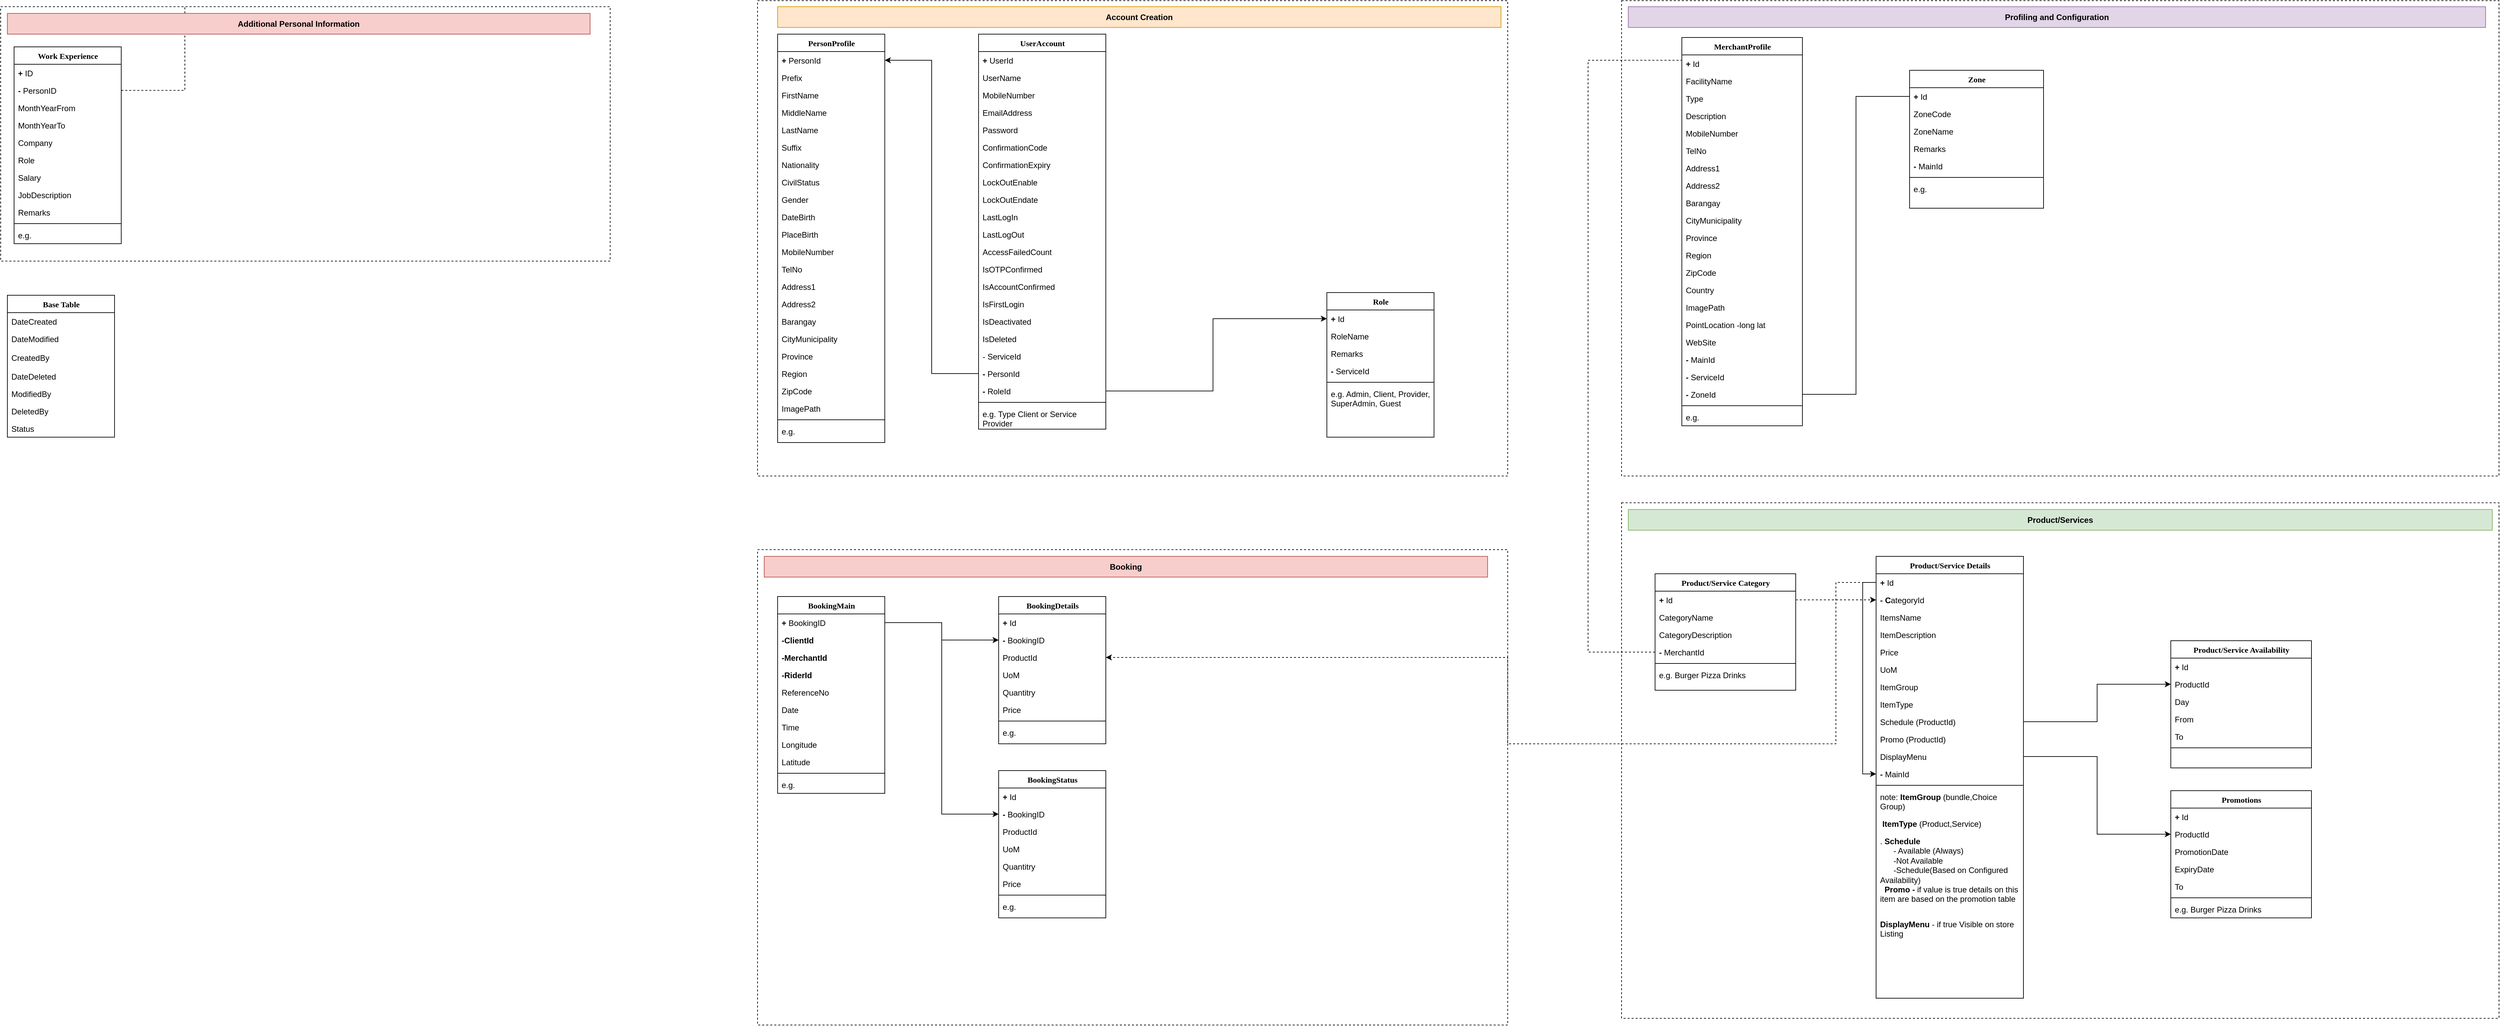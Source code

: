 <mxfile version="15.5.0" type="github">
  <diagram name="Page-1" id="9f46799a-70d6-7492-0946-bef42562c5a5">
    <mxGraphModel dx="3673" dy="934" grid="1" gridSize="10" guides="1" tooltips="1" connect="1" arrows="1" fold="1" page="1" pageScale="1" pageWidth="2000" pageHeight="1100" background="#ffffff" math="0" shadow="0">
      <root>
        <mxCell id="0" />
        <mxCell id="1" parent="0" />
        <mxCell id="ITglvUe3gwtPKsWjHWGV-101" value="" style="rounded=0;whiteSpace=wrap;html=1;fillColor=none;dashed=1;" parent="1" vertex="1">
          <mxGeometry x="-10" y="830" width="1120" height="710" as="geometry" />
        </mxCell>
        <mxCell id="q9Uzjsfw6hCH-SWGccQt-11" value="" style="rounded=0;whiteSpace=wrap;html=1;fillColor=none;dashed=1;" parent="1" vertex="1">
          <mxGeometry x="-10" y="10" width="1120" height="710" as="geometry" />
        </mxCell>
        <mxCell id="lF0Qz3A0CaoTzGB-GyDz-1" value="" style="rounded=0;whiteSpace=wrap;html=1;fillColor=none;dashed=1;" parent="1" vertex="1">
          <mxGeometry x="-1140" y="19" width="910" height="380" as="geometry" />
        </mxCell>
        <mxCell id="lF0Qz3A0CaoTzGB-GyDz-14" value="Work Experience" style="swimlane;html=1;fontStyle=1;align=center;verticalAlign=top;childLayout=stackLayout;horizontal=1;startSize=26;horizontalStack=0;resizeParent=1;resizeLast=0;collapsible=1;marginBottom=0;swimlaneFillColor=#ffffff;rounded=0;shadow=0;comic=0;labelBackgroundColor=none;strokeWidth=1;fillColor=none;fontFamily=Verdana;fontSize=12" parent="1" vertex="1">
          <mxGeometry x="-1120" y="79" width="160" height="294" as="geometry" />
        </mxCell>
        <mxCell id="lF0Qz3A0CaoTzGB-GyDz-15" value="&lt;b&gt;+&lt;/b&gt;&amp;nbsp;ID" style="text;html=1;strokeColor=none;fillColor=none;align=left;verticalAlign=top;spacingLeft=4;spacingRight=4;whiteSpace=wrap;overflow=hidden;rotatable=0;points=[[0,0.5],[1,0.5]];portConstraint=eastwest;" parent="lF0Qz3A0CaoTzGB-GyDz-14" vertex="1">
          <mxGeometry y="26" width="160" height="26" as="geometry" />
        </mxCell>
        <mxCell id="lF0Qz3A0CaoTzGB-GyDz-16" value="&lt;b&gt;-&amp;nbsp;&lt;/b&gt;PersonID" style="text;html=1;strokeColor=none;fillColor=none;align=left;verticalAlign=top;spacingLeft=4;spacingRight=4;whiteSpace=wrap;overflow=hidden;rotatable=0;points=[[0,0.5],[1,0.5]];portConstraint=eastwest;" parent="lF0Qz3A0CaoTzGB-GyDz-14" vertex="1">
          <mxGeometry y="52" width="160" height="26" as="geometry" />
        </mxCell>
        <mxCell id="lF0Qz3A0CaoTzGB-GyDz-17" value="MonthYearFrom" style="text;html=1;strokeColor=none;fillColor=none;align=left;verticalAlign=top;spacingLeft=4;spacingRight=4;whiteSpace=wrap;overflow=hidden;rotatable=0;points=[[0,0.5],[1,0.5]];portConstraint=eastwest;" parent="lF0Qz3A0CaoTzGB-GyDz-14" vertex="1">
          <mxGeometry y="78" width="160" height="26" as="geometry" />
        </mxCell>
        <mxCell id="lF0Qz3A0CaoTzGB-GyDz-18" value="MonthYearTo" style="text;html=1;strokeColor=none;fillColor=none;align=left;verticalAlign=top;spacingLeft=4;spacingRight=4;whiteSpace=wrap;overflow=hidden;rotatable=0;points=[[0,0.5],[1,0.5]];portConstraint=eastwest;" parent="lF0Qz3A0CaoTzGB-GyDz-14" vertex="1">
          <mxGeometry y="104" width="160" height="26" as="geometry" />
        </mxCell>
        <mxCell id="lF0Qz3A0CaoTzGB-GyDz-19" value="Company" style="text;html=1;strokeColor=none;fillColor=none;align=left;verticalAlign=top;spacingLeft=4;spacingRight=4;whiteSpace=wrap;overflow=hidden;rotatable=0;points=[[0,0.5],[1,0.5]];portConstraint=eastwest;" parent="lF0Qz3A0CaoTzGB-GyDz-14" vertex="1">
          <mxGeometry y="130" width="160" height="26" as="geometry" />
        </mxCell>
        <mxCell id="lF0Qz3A0CaoTzGB-GyDz-20" value="Role" style="text;html=1;strokeColor=none;fillColor=none;align=left;verticalAlign=top;spacingLeft=4;spacingRight=4;whiteSpace=wrap;overflow=hidden;rotatable=0;points=[[0,0.5],[1,0.5]];portConstraint=eastwest;" parent="lF0Qz3A0CaoTzGB-GyDz-14" vertex="1">
          <mxGeometry y="156" width="160" height="26" as="geometry" />
        </mxCell>
        <mxCell id="lF0Qz3A0CaoTzGB-GyDz-22" value="Salary" style="text;html=1;strokeColor=none;fillColor=none;align=left;verticalAlign=top;spacingLeft=4;spacingRight=4;whiteSpace=wrap;overflow=hidden;rotatable=0;points=[[0,0.5],[1,0.5]];portConstraint=eastwest;" parent="lF0Qz3A0CaoTzGB-GyDz-14" vertex="1">
          <mxGeometry y="182" width="160" height="26" as="geometry" />
        </mxCell>
        <mxCell id="lF0Qz3A0CaoTzGB-GyDz-21" value="JobDescription" style="text;html=1;strokeColor=none;fillColor=none;align=left;verticalAlign=top;spacingLeft=4;spacingRight=4;whiteSpace=wrap;overflow=hidden;rotatable=0;points=[[0,0.5],[1,0.5]];portConstraint=eastwest;" parent="lF0Qz3A0CaoTzGB-GyDz-14" vertex="1">
          <mxGeometry y="208" width="160" height="26" as="geometry" />
        </mxCell>
        <mxCell id="lF0Qz3A0CaoTzGB-GyDz-29" value="Remarks" style="text;html=1;strokeColor=none;fillColor=none;align=left;verticalAlign=top;spacingLeft=4;spacingRight=4;whiteSpace=wrap;overflow=hidden;rotatable=0;points=[[0,0.5],[1,0.5]];portConstraint=eastwest;" parent="lF0Qz3A0CaoTzGB-GyDz-14" vertex="1">
          <mxGeometry y="234" width="160" height="26" as="geometry" />
        </mxCell>
        <mxCell id="lF0Qz3A0CaoTzGB-GyDz-23" value="" style="line;html=1;strokeWidth=1;fillColor=none;align=left;verticalAlign=middle;spacingTop=-1;spacingLeft=3;spacingRight=3;rotatable=0;labelPosition=right;points=[];portConstraint=eastwest;" parent="lF0Qz3A0CaoTzGB-GyDz-14" vertex="1">
          <mxGeometry y="260" width="160" height="8" as="geometry" />
        </mxCell>
        <mxCell id="lF0Qz3A0CaoTzGB-GyDz-24" value="e.g." style="text;html=1;strokeColor=none;fillColor=none;align=left;verticalAlign=top;spacingLeft=4;spacingRight=4;whiteSpace=wrap;overflow=hidden;rotatable=0;points=[[0,0.5],[1,0.5]];portConstraint=eastwest;" parent="lF0Qz3A0CaoTzGB-GyDz-14" vertex="1">
          <mxGeometry y="268" width="160" height="26" as="geometry" />
        </mxCell>
        <mxCell id="78961159f06e98e8-95" value="Role" style="swimlane;html=1;fontStyle=1;align=center;verticalAlign=top;childLayout=stackLayout;horizontal=1;startSize=26;horizontalStack=0;resizeParent=1;resizeLast=0;collapsible=1;marginBottom=0;swimlaneFillColor=#ffffff;rounded=0;shadow=0;comic=0;labelBackgroundColor=none;strokeWidth=1;fillColor=none;fontFamily=Verdana;fontSize=12" parent="1" vertex="1">
          <mxGeometry x="840" y="446" width="160" height="216" as="geometry" />
        </mxCell>
        <mxCell id="78961159f06e98e8-96" value="&lt;b&gt;+&lt;/b&gt;&amp;nbsp;Id" style="text;html=1;strokeColor=none;fillColor=none;align=left;verticalAlign=top;spacingLeft=4;spacingRight=4;whiteSpace=wrap;overflow=hidden;rotatable=0;points=[[0,0.5],[1,0.5]];portConstraint=eastwest;" parent="78961159f06e98e8-95" vertex="1">
          <mxGeometry y="26" width="160" height="26" as="geometry" />
        </mxCell>
        <mxCell id="ITglvUe3gwtPKsWjHWGV-20" value="RoleName" style="text;html=1;strokeColor=none;fillColor=none;align=left;verticalAlign=top;spacingLeft=4;spacingRight=4;whiteSpace=wrap;overflow=hidden;rotatable=0;points=[[0,0.5],[1,0.5]];portConstraint=eastwest;" parent="78961159f06e98e8-95" vertex="1">
          <mxGeometry y="52" width="160" height="26" as="geometry" />
        </mxCell>
        <mxCell id="78961159f06e98e8-98" value="Remarks" style="text;html=1;strokeColor=none;fillColor=none;align=left;verticalAlign=top;spacingLeft=4;spacingRight=4;whiteSpace=wrap;overflow=hidden;rotatable=0;points=[[0,0.5],[1,0.5]];portConstraint=eastwest;" parent="78961159f06e98e8-95" vertex="1">
          <mxGeometry y="78" width="160" height="26" as="geometry" />
        </mxCell>
        <mxCell id="ITglvUe3gwtPKsWjHWGV-88" value="&lt;b&gt;-&amp;nbsp;&lt;/b&gt;ServiceId" style="text;html=1;strokeColor=none;fillColor=none;align=left;verticalAlign=top;spacingLeft=4;spacingRight=4;whiteSpace=wrap;overflow=hidden;rotatable=0;points=[[0,0.5],[1,0.5]];portConstraint=eastwest;" parent="78961159f06e98e8-95" vertex="1">
          <mxGeometry y="104" width="160" height="26" as="geometry" />
        </mxCell>
        <mxCell id="78961159f06e98e8-103" value="" style="line;html=1;strokeWidth=1;fillColor=none;align=left;verticalAlign=middle;spacingTop=-1;spacingLeft=3;spacingRight=3;rotatable=0;labelPosition=right;points=[];portConstraint=eastwest;" parent="78961159f06e98e8-95" vertex="1">
          <mxGeometry y="130" width="160" height="8" as="geometry" />
        </mxCell>
        <mxCell id="ITglvUe3gwtPKsWjHWGV-91" value="e.g. Admin, Client, Provider,&lt;br&gt;SuperAdmin, Guest" style="text;html=1;strokeColor=none;fillColor=none;align=left;verticalAlign=top;spacingLeft=4;spacingRight=4;whiteSpace=wrap;overflow=hidden;rotatable=0;points=[[0,0.5],[1,0.5]];portConstraint=eastwest;" parent="78961159f06e98e8-95" vertex="1">
          <mxGeometry y="138" width="160" height="50" as="geometry" />
        </mxCell>
        <mxCell id="NQCdGzY8HBolT67tb5IK-32" value="" style="rounded=0;whiteSpace=wrap;html=1;fillColor=none;dashed=1;" parent="1" vertex="1">
          <mxGeometry x="1280" y="760" width="1310" height="770" as="geometry" />
        </mxCell>
        <mxCell id="NQCdGzY8HBolT67tb5IK-30" style="edgeStyle=orthogonalEdgeStyle;rounded=0;orthogonalLoop=1;jettySize=auto;html=1;exitX=0;exitY=0.5;exitDx=0;exitDy=0;endArrow=none;endFill=0;dashed=1;entryX=0;entryY=0.5;entryDx=0;entryDy=0;" parent="1" source="IQUq5zemR5IlAE_B9Hrd-33" target="I-293L3Z-QsyHCk1V7hL-28" edge="1">
          <mxGeometry relative="1" as="geometry">
            <Array as="points">
              <mxPoint x="1230" y="983" />
              <mxPoint x="1230" y="99" />
            </Array>
          </mxGeometry>
        </mxCell>
        <mxCell id="ITglvUe3gwtPKsWjHWGV-150" value="" style="rounded=0;whiteSpace=wrap;html=1;fillColor=none;dashed=1;" parent="1" vertex="1">
          <mxGeometry x="1280" y="10" width="1310" height="710" as="geometry" />
        </mxCell>
        <mxCell id="78961159f06e98e8-17" value="PersonProfile" style="swimlane;html=1;fontStyle=1;align=center;verticalAlign=top;childLayout=stackLayout;horizontal=1;startSize=26;horizontalStack=0;resizeParent=1;resizeLast=0;collapsible=1;marginBottom=0;swimlaneFillColor=#ffffff;rounded=0;shadow=0;comic=0;labelBackgroundColor=none;strokeWidth=1;fillColor=none;fontFamily=Verdana;fontSize=12" parent="1" vertex="1">
          <mxGeometry x="20" y="60" width="160" height="610" as="geometry">
            <mxRectangle x="50" y="53" width="130" height="26" as="alternateBounds" />
          </mxGeometry>
        </mxCell>
        <mxCell id="78961159f06e98e8-21" value="&lt;b&gt;+&lt;/b&gt;&amp;nbsp;PersonId" style="text;html=1;strokeColor=none;fillColor=none;align=left;verticalAlign=top;spacingLeft=4;spacingRight=4;whiteSpace=wrap;overflow=hidden;rotatable=0;points=[[0,0.5],[1,0.5]];portConstraint=eastwest;" parent="78961159f06e98e8-17" vertex="1">
          <mxGeometry y="26" width="160" height="26" as="geometry" />
        </mxCell>
        <mxCell id="78961159f06e98e8-25" value="Prefix" style="text;html=1;strokeColor=none;fillColor=none;align=left;verticalAlign=top;spacingLeft=4;spacingRight=4;whiteSpace=wrap;overflow=hidden;rotatable=0;points=[[0,0.5],[1,0.5]];portConstraint=eastwest;" parent="78961159f06e98e8-17" vertex="1">
          <mxGeometry y="52" width="160" height="26" as="geometry" />
        </mxCell>
        <mxCell id="78961159f06e98e8-26" value="FirstName" style="text;html=1;strokeColor=none;fillColor=none;align=left;verticalAlign=top;spacingLeft=4;spacingRight=4;whiteSpace=wrap;overflow=hidden;rotatable=0;points=[[0,0.5],[1,0.5]];portConstraint=eastwest;" parent="78961159f06e98e8-17" vertex="1">
          <mxGeometry y="78" width="160" height="26" as="geometry" />
        </mxCell>
        <mxCell id="78961159f06e98e8-24" value="MiddleName" style="text;html=1;strokeColor=none;fillColor=none;align=left;verticalAlign=top;spacingLeft=4;spacingRight=4;whiteSpace=wrap;overflow=hidden;rotatable=0;points=[[0,0.5],[1,0.5]];portConstraint=eastwest;" parent="78961159f06e98e8-17" vertex="1">
          <mxGeometry y="104" width="160" height="26" as="geometry" />
        </mxCell>
        <mxCell id="q9Uzjsfw6hCH-SWGccQt-18" value="LastName" style="text;html=1;strokeColor=none;fillColor=none;align=left;verticalAlign=top;spacingLeft=4;spacingRight=4;whiteSpace=wrap;overflow=hidden;rotatable=0;points=[[0,0.5],[1,0.5]];portConstraint=eastwest;" parent="78961159f06e98e8-17" vertex="1">
          <mxGeometry y="130" width="160" height="26" as="geometry" />
        </mxCell>
        <mxCell id="q9Uzjsfw6hCH-SWGccQt-19" value="Suffix" style="text;html=1;strokeColor=none;fillColor=none;align=left;verticalAlign=top;spacingLeft=4;spacingRight=4;whiteSpace=wrap;overflow=hidden;rotatable=0;points=[[0,0.5],[1,0.5]];portConstraint=eastwest;" parent="78961159f06e98e8-17" vertex="1">
          <mxGeometry y="156" width="160" height="26" as="geometry" />
        </mxCell>
        <mxCell id="q9Uzjsfw6hCH-SWGccQt-20" value="Nationality" style="text;html=1;strokeColor=none;fillColor=none;align=left;verticalAlign=top;spacingLeft=4;spacingRight=4;whiteSpace=wrap;overflow=hidden;rotatable=0;points=[[0,0.5],[1,0.5]];portConstraint=eastwest;" parent="78961159f06e98e8-17" vertex="1">
          <mxGeometry y="182" width="160" height="26" as="geometry" />
        </mxCell>
        <mxCell id="q9Uzjsfw6hCH-SWGccQt-21" value="CivilStatus" style="text;html=1;strokeColor=none;fillColor=none;align=left;verticalAlign=top;spacingLeft=4;spacingRight=4;whiteSpace=wrap;overflow=hidden;rotatable=0;points=[[0,0.5],[1,0.5]];portConstraint=eastwest;" parent="78961159f06e98e8-17" vertex="1">
          <mxGeometry y="208" width="160" height="26" as="geometry" />
        </mxCell>
        <mxCell id="q9Uzjsfw6hCH-SWGccQt-22" value="Gender" style="text;html=1;strokeColor=none;fillColor=none;align=left;verticalAlign=top;spacingLeft=4;spacingRight=4;whiteSpace=wrap;overflow=hidden;rotatable=0;points=[[0,0.5],[1,0.5]];portConstraint=eastwest;" parent="78961159f06e98e8-17" vertex="1">
          <mxGeometry y="234" width="160" height="26" as="geometry" />
        </mxCell>
        <mxCell id="q9Uzjsfw6hCH-SWGccQt-23" value="DateBirth" style="text;html=1;strokeColor=none;fillColor=none;align=left;verticalAlign=top;spacingLeft=4;spacingRight=4;whiteSpace=wrap;overflow=hidden;rotatable=0;points=[[0,0.5],[1,0.5]];portConstraint=eastwest;" parent="78961159f06e98e8-17" vertex="1">
          <mxGeometry y="260" width="160" height="26" as="geometry" />
        </mxCell>
        <mxCell id="q9Uzjsfw6hCH-SWGccQt-24" value="PlaceBirth" style="text;html=1;strokeColor=none;fillColor=none;align=left;verticalAlign=top;spacingLeft=4;spacingRight=4;whiteSpace=wrap;overflow=hidden;rotatable=0;points=[[0,0.5],[1,0.5]];portConstraint=eastwest;" parent="78961159f06e98e8-17" vertex="1">
          <mxGeometry y="286" width="160" height="26" as="geometry" />
        </mxCell>
        <mxCell id="q9Uzjsfw6hCH-SWGccQt-25" value="MobileNumber" style="text;html=1;strokeColor=none;fillColor=none;align=left;verticalAlign=top;spacingLeft=4;spacingRight=4;whiteSpace=wrap;overflow=hidden;rotatable=0;points=[[0,0.5],[1,0.5]];portConstraint=eastwest;" parent="78961159f06e98e8-17" vertex="1">
          <mxGeometry y="312" width="160" height="26" as="geometry" />
        </mxCell>
        <mxCell id="q9Uzjsfw6hCH-SWGccQt-26" value="TelNo" style="text;html=1;strokeColor=none;fillColor=none;align=left;verticalAlign=top;spacingLeft=4;spacingRight=4;whiteSpace=wrap;overflow=hidden;rotatable=0;points=[[0,0.5],[1,0.5]];portConstraint=eastwest;" parent="78961159f06e98e8-17" vertex="1">
          <mxGeometry y="338" width="160" height="26" as="geometry" />
        </mxCell>
        <mxCell id="q9Uzjsfw6hCH-SWGccQt-27" value="Address1" style="text;html=1;strokeColor=none;fillColor=none;align=left;verticalAlign=top;spacingLeft=4;spacingRight=4;whiteSpace=wrap;overflow=hidden;rotatable=0;points=[[0,0.5],[1,0.5]];portConstraint=eastwest;" parent="78961159f06e98e8-17" vertex="1">
          <mxGeometry y="364" width="160" height="26" as="geometry" />
        </mxCell>
        <mxCell id="q9Uzjsfw6hCH-SWGccQt-28" value="Address2" style="text;html=1;strokeColor=none;fillColor=none;align=left;verticalAlign=top;spacingLeft=4;spacingRight=4;whiteSpace=wrap;overflow=hidden;rotatable=0;points=[[0,0.5],[1,0.5]];portConstraint=eastwest;" parent="78961159f06e98e8-17" vertex="1">
          <mxGeometry y="390" width="160" height="26" as="geometry" />
        </mxCell>
        <mxCell id="q9Uzjsfw6hCH-SWGccQt-29" value="Barangay" style="text;html=1;strokeColor=none;fillColor=none;align=left;verticalAlign=top;spacingLeft=4;spacingRight=4;whiteSpace=wrap;overflow=hidden;rotatable=0;points=[[0,0.5],[1,0.5]];portConstraint=eastwest;" parent="78961159f06e98e8-17" vertex="1">
          <mxGeometry y="416" width="160" height="26" as="geometry" />
        </mxCell>
        <mxCell id="q9Uzjsfw6hCH-SWGccQt-30" value="CityMunicipality" style="text;html=1;strokeColor=none;fillColor=none;align=left;verticalAlign=top;spacingLeft=4;spacingRight=4;whiteSpace=wrap;overflow=hidden;rotatable=0;points=[[0,0.5],[1,0.5]];portConstraint=eastwest;" parent="78961159f06e98e8-17" vertex="1">
          <mxGeometry y="442" width="160" height="26" as="geometry" />
        </mxCell>
        <mxCell id="q9Uzjsfw6hCH-SWGccQt-31" value="Province" style="text;html=1;strokeColor=none;fillColor=none;align=left;verticalAlign=top;spacingLeft=4;spacingRight=4;whiteSpace=wrap;overflow=hidden;rotatable=0;points=[[0,0.5],[1,0.5]];portConstraint=eastwest;" parent="78961159f06e98e8-17" vertex="1">
          <mxGeometry y="468" width="160" height="26" as="geometry" />
        </mxCell>
        <mxCell id="q9Uzjsfw6hCH-SWGccQt-32" value="Region" style="text;html=1;strokeColor=none;fillColor=none;align=left;verticalAlign=top;spacingLeft=4;spacingRight=4;whiteSpace=wrap;overflow=hidden;rotatable=0;points=[[0,0.5],[1,0.5]];portConstraint=eastwest;" parent="78961159f06e98e8-17" vertex="1">
          <mxGeometry y="494" width="160" height="26" as="geometry" />
        </mxCell>
        <mxCell id="q9Uzjsfw6hCH-SWGccQt-33" value="ZipCode" style="text;html=1;strokeColor=none;fillColor=none;align=left;verticalAlign=top;spacingLeft=4;spacingRight=4;whiteSpace=wrap;overflow=hidden;rotatable=0;points=[[0,0.5],[1,0.5]];portConstraint=eastwest;" parent="78961159f06e98e8-17" vertex="1">
          <mxGeometry y="520" width="160" height="26" as="geometry" />
        </mxCell>
        <mxCell id="q9Uzjsfw6hCH-SWGccQt-34" value="ImagePath" style="text;html=1;strokeColor=none;fillColor=none;align=left;verticalAlign=top;spacingLeft=4;spacingRight=4;whiteSpace=wrap;overflow=hidden;rotatable=0;points=[[0,0.5],[1,0.5]];portConstraint=eastwest;" parent="78961159f06e98e8-17" vertex="1">
          <mxGeometry y="546" width="160" height="26" as="geometry" />
        </mxCell>
        <mxCell id="78961159f06e98e8-19" value="" style="line;html=1;strokeWidth=1;fillColor=none;align=left;verticalAlign=middle;spacingTop=-1;spacingLeft=3;spacingRight=3;rotatable=0;labelPosition=right;points=[];portConstraint=eastwest;" parent="78961159f06e98e8-17" vertex="1">
          <mxGeometry y="572" width="160" height="8" as="geometry" />
        </mxCell>
        <mxCell id="ITglvUe3gwtPKsWjHWGV-89" value="e.g." style="text;html=1;strokeColor=none;fillColor=none;align=left;verticalAlign=top;spacingLeft=4;spacingRight=4;whiteSpace=wrap;overflow=hidden;rotatable=0;points=[[0,0.5],[1,0.5]];portConstraint=eastwest;" parent="78961159f06e98e8-17" vertex="1">
          <mxGeometry y="580" width="160" height="26" as="geometry" />
        </mxCell>
        <mxCell id="78961159f06e98e8-30" value="UserAccount" style="swimlane;html=1;fontStyle=1;align=center;verticalAlign=top;childLayout=stackLayout;horizontal=1;startSize=26;horizontalStack=0;resizeParent=1;resizeLast=0;collapsible=1;marginBottom=0;swimlaneFillColor=#ffffff;rounded=0;shadow=0;comic=0;labelBackgroundColor=none;strokeWidth=1;fillColor=none;fontFamily=Verdana;fontSize=12" parent="1" vertex="1">
          <mxGeometry x="320" y="60" width="190" height="590" as="geometry" />
        </mxCell>
        <mxCell id="78961159f06e98e8-31" value="&lt;b&gt;+&lt;/b&gt;&amp;nbsp;UserId" style="text;html=1;strokeColor=none;fillColor=none;align=left;verticalAlign=top;spacingLeft=4;spacingRight=4;whiteSpace=wrap;overflow=hidden;rotatable=0;points=[[0,0.5],[1,0.5]];portConstraint=eastwest;" parent="78961159f06e98e8-30" vertex="1">
          <mxGeometry y="26" width="190" height="26" as="geometry" />
        </mxCell>
        <mxCell id="q9Uzjsfw6hCH-SWGccQt-2" value="UserName" style="text;html=1;strokeColor=none;fillColor=none;align=left;verticalAlign=top;spacingLeft=4;spacingRight=4;whiteSpace=wrap;overflow=hidden;rotatable=0;points=[[0,0.5],[1,0.5]];portConstraint=eastwest;" parent="78961159f06e98e8-30" vertex="1">
          <mxGeometry y="52" width="190" height="26" as="geometry" />
        </mxCell>
        <mxCell id="78961159f06e98e8-32" value="MobileNumber" style="text;html=1;strokeColor=none;fillColor=none;align=left;verticalAlign=top;spacingLeft=4;spacingRight=4;whiteSpace=wrap;overflow=hidden;rotatable=0;points=[[0,0.5],[1,0.5]];portConstraint=eastwest;" parent="78961159f06e98e8-30" vertex="1">
          <mxGeometry y="78" width="190" height="26" as="geometry" />
        </mxCell>
        <mxCell id="RQwbp3PXeXfjV2l4p9B8-5" value="EmailAddress" style="text;html=1;strokeColor=none;fillColor=none;align=left;verticalAlign=top;spacingLeft=4;spacingRight=4;whiteSpace=wrap;overflow=hidden;rotatable=0;points=[[0,0.5],[1,0.5]];portConstraint=eastwest;" parent="78961159f06e98e8-30" vertex="1">
          <mxGeometry y="104" width="190" height="26" as="geometry" />
        </mxCell>
        <mxCell id="78961159f06e98e8-33" value="Password" style="text;html=1;strokeColor=none;fillColor=none;align=left;verticalAlign=top;spacingLeft=4;spacingRight=4;whiteSpace=wrap;overflow=hidden;rotatable=0;points=[[0,0.5],[1,0.5]];portConstraint=eastwest;" parent="78961159f06e98e8-30" vertex="1">
          <mxGeometry y="130" width="190" height="26" as="geometry" />
        </mxCell>
        <mxCell id="78961159f06e98e8-36" value="ConfirmationCode" style="text;html=1;strokeColor=none;fillColor=none;align=left;verticalAlign=top;spacingLeft=4;spacingRight=4;whiteSpace=wrap;overflow=hidden;rotatable=0;points=[[0,0.5],[1,0.5]];portConstraint=eastwest;" parent="78961159f06e98e8-30" vertex="1">
          <mxGeometry y="156" width="190" height="26" as="geometry" />
        </mxCell>
        <mxCell id="78961159f06e98e8-37" value="ConfirmationExpiry" style="text;html=1;strokeColor=none;fillColor=none;align=left;verticalAlign=top;spacingLeft=4;spacingRight=4;whiteSpace=wrap;overflow=hidden;rotatable=0;points=[[0,0.5],[1,0.5]];portConstraint=eastwest;" parent="78961159f06e98e8-30" vertex="1">
          <mxGeometry y="182" width="190" height="26" as="geometry" />
        </mxCell>
        <mxCell id="ITglvUe3gwtPKsWjHWGV-1" value="LockOutEnable" style="text;html=1;strokeColor=none;fillColor=none;align=left;verticalAlign=top;spacingLeft=4;spacingRight=4;whiteSpace=wrap;overflow=hidden;rotatable=0;points=[[0,0.5],[1,0.5]];portConstraint=eastwest;" parent="78961159f06e98e8-30" vertex="1">
          <mxGeometry y="208" width="190" height="26" as="geometry" />
        </mxCell>
        <mxCell id="ITglvUe3gwtPKsWjHWGV-3" value="LockOutEndate" style="text;html=1;strokeColor=none;fillColor=none;align=left;verticalAlign=top;spacingLeft=4;spacingRight=4;whiteSpace=wrap;overflow=hidden;rotatable=0;points=[[0,0.5],[1,0.5]];portConstraint=eastwest;" parent="78961159f06e98e8-30" vertex="1">
          <mxGeometry y="234" width="190" height="26" as="geometry" />
        </mxCell>
        <mxCell id="ITglvUe3gwtPKsWjHWGV-4" value="LastLogIn" style="text;html=1;strokeColor=none;fillColor=none;align=left;verticalAlign=top;spacingLeft=4;spacingRight=4;whiteSpace=wrap;overflow=hidden;rotatable=0;points=[[0,0.5],[1,0.5]];portConstraint=eastwest;" parent="78961159f06e98e8-30" vertex="1">
          <mxGeometry y="260" width="190" height="26" as="geometry" />
        </mxCell>
        <mxCell id="ITglvUe3gwtPKsWjHWGV-5" value="LastLogOut" style="text;html=1;strokeColor=none;fillColor=none;align=left;verticalAlign=top;spacingLeft=4;spacingRight=4;whiteSpace=wrap;overflow=hidden;rotatable=0;points=[[0,0.5],[1,0.5]];portConstraint=eastwest;" parent="78961159f06e98e8-30" vertex="1">
          <mxGeometry y="286" width="190" height="26" as="geometry" />
        </mxCell>
        <mxCell id="ITglvUe3gwtPKsWjHWGV-6" value="AccessFailedCount" style="text;html=1;strokeColor=none;fillColor=none;align=left;verticalAlign=top;spacingLeft=4;spacingRight=4;whiteSpace=wrap;overflow=hidden;rotatable=0;points=[[0,0.5],[1,0.5]];portConstraint=eastwest;" parent="78961159f06e98e8-30" vertex="1">
          <mxGeometry y="312" width="190" height="26" as="geometry" />
        </mxCell>
        <mxCell id="ITglvUe3gwtPKsWjHWGV-14" value="IsOTPConfirmed" style="text;html=1;strokeColor=none;fillColor=none;align=left;verticalAlign=top;spacingLeft=4;spacingRight=4;whiteSpace=wrap;overflow=hidden;rotatable=0;points=[[0,0.5],[1,0.5]];portConstraint=eastwest;" parent="78961159f06e98e8-30" vertex="1">
          <mxGeometry y="338" width="190" height="26" as="geometry" />
        </mxCell>
        <mxCell id="ITglvUe3gwtPKsWjHWGV-7" value="IsAccountConfirmed" style="text;html=1;strokeColor=none;fillColor=none;align=left;verticalAlign=top;spacingLeft=4;spacingRight=4;whiteSpace=wrap;overflow=hidden;rotatable=0;points=[[0,0.5],[1,0.5]];portConstraint=eastwest;" parent="78961159f06e98e8-30" vertex="1">
          <mxGeometry y="364" width="190" height="26" as="geometry" />
        </mxCell>
        <mxCell id="ITglvUe3gwtPKsWjHWGV-9" value="IsFirstLogin" style="text;html=1;strokeColor=none;fillColor=none;align=left;verticalAlign=top;spacingLeft=4;spacingRight=4;whiteSpace=wrap;overflow=hidden;rotatable=0;points=[[0,0.5],[1,0.5]];portConstraint=eastwest;" parent="78961159f06e98e8-30" vertex="1">
          <mxGeometry y="390" width="190" height="26" as="geometry" />
        </mxCell>
        <mxCell id="ITglvUe3gwtPKsWjHWGV-10" value="IsDeactivated" style="text;html=1;strokeColor=none;fillColor=none;align=left;verticalAlign=top;spacingLeft=4;spacingRight=4;whiteSpace=wrap;overflow=hidden;rotatable=0;points=[[0,0.5],[1,0.5]];portConstraint=eastwest;" parent="78961159f06e98e8-30" vertex="1">
          <mxGeometry y="416" width="190" height="26" as="geometry" />
        </mxCell>
        <mxCell id="ITglvUe3gwtPKsWjHWGV-11" value="IsDeleted" style="text;html=1;strokeColor=none;fillColor=none;align=left;verticalAlign=top;spacingLeft=4;spacingRight=4;whiteSpace=wrap;overflow=hidden;rotatable=0;points=[[0,0.5],[1,0.5]];portConstraint=eastwest;" parent="78961159f06e98e8-30" vertex="1">
          <mxGeometry y="442" width="190" height="26" as="geometry" />
        </mxCell>
        <mxCell id="OigTlJnTm_0u6F9IAEbf-1" value="- ServiceId" style="text;html=1;strokeColor=none;fillColor=none;align=left;verticalAlign=top;spacingLeft=4;spacingRight=4;whiteSpace=wrap;overflow=hidden;rotatable=0;points=[[0,0.5],[1,0.5]];portConstraint=eastwest;" parent="78961159f06e98e8-30" vertex="1">
          <mxGeometry y="468" width="190" height="26" as="geometry" />
        </mxCell>
        <mxCell id="RQwbp3PXeXfjV2l4p9B8-6" value="&lt;b&gt;-&amp;nbsp;&lt;/b&gt;PersonId" style="text;html=1;strokeColor=none;fillColor=none;align=left;verticalAlign=top;spacingLeft=4;spacingRight=4;whiteSpace=wrap;overflow=hidden;rotatable=0;points=[[0,0.5],[1,0.5]];portConstraint=eastwest;" parent="78961159f06e98e8-30" vertex="1">
          <mxGeometry y="494" width="190" height="26" as="geometry" />
        </mxCell>
        <mxCell id="78961159f06e98e8-34" value="&lt;b&gt;-&amp;nbsp;&lt;/b&gt;RoleId" style="text;html=1;strokeColor=none;fillColor=none;align=left;verticalAlign=top;spacingLeft=4;spacingRight=4;whiteSpace=wrap;overflow=hidden;rotatable=0;points=[[0,0.5],[1,0.5]];portConstraint=eastwest;" parent="78961159f06e98e8-30" vertex="1">
          <mxGeometry y="520" width="190" height="26" as="geometry" />
        </mxCell>
        <mxCell id="78961159f06e98e8-38" value="" style="line;html=1;strokeWidth=1;fillColor=none;align=left;verticalAlign=middle;spacingTop=-1;spacingLeft=3;spacingRight=3;rotatable=0;labelPosition=right;points=[];portConstraint=eastwest;" parent="78961159f06e98e8-30" vertex="1">
          <mxGeometry y="546" width="190" height="8" as="geometry" />
        </mxCell>
        <mxCell id="ITglvUe3gwtPKsWjHWGV-15" value="e.g. Type Client or Service Provider" style="text;html=1;strokeColor=none;fillColor=none;align=left;verticalAlign=top;spacingLeft=4;spacingRight=4;whiteSpace=wrap;overflow=hidden;rotatable=0;points=[[0,0.5],[1,0.5]];portConstraint=eastwest;" parent="78961159f06e98e8-30" vertex="1">
          <mxGeometry y="554" width="190" height="36" as="geometry" />
        </mxCell>
        <mxCell id="q9Uzjsfw6hCH-SWGccQt-1" style="orthogonalLoop=1;jettySize=auto;html=1;exitX=0;exitY=0.5;exitDx=0;exitDy=0;entryX=1;entryY=0.5;entryDx=0;entryDy=0;edgeStyle=orthogonalEdgeStyle;rounded=0;" parent="1" source="RQwbp3PXeXfjV2l4p9B8-6" target="78961159f06e98e8-21" edge="1">
          <mxGeometry relative="1" as="geometry" />
        </mxCell>
        <mxCell id="ITglvUe3gwtPKsWjHWGV-19" style="edgeStyle=orthogonalEdgeStyle;rounded=0;orthogonalLoop=1;jettySize=auto;html=1;exitX=1;exitY=0.5;exitDx=0;exitDy=0;entryX=0;entryY=0.5;entryDx=0;entryDy=0;" parent="1" source="78961159f06e98e8-34" target="78961159f06e98e8-96" edge="1">
          <mxGeometry relative="1" as="geometry">
            <Array as="points">
              <mxPoint x="670" y="593" />
              <mxPoint x="670" y="485" />
            </Array>
          </mxGeometry>
        </mxCell>
        <mxCell id="ITglvUe3gwtPKsWjHWGV-41" value="&lt;b&gt;Account Creation&lt;/b&gt;" style="rounded=0;whiteSpace=wrap;html=1;fillColor=#ffe6cc;strokeColor=#d79b00;" parent="1" vertex="1">
          <mxGeometry x="20" y="19" width="1080" height="31" as="geometry" />
        </mxCell>
        <mxCell id="ITglvUe3gwtPKsWjHWGV-69" value="BookingMain" style="swimlane;html=1;fontStyle=1;align=center;verticalAlign=top;childLayout=stackLayout;horizontal=1;startSize=26;horizontalStack=0;resizeParent=1;resizeLast=0;collapsible=1;marginBottom=0;swimlaneFillColor=#ffffff;rounded=0;shadow=0;comic=0;labelBackgroundColor=none;strokeWidth=1;fillColor=none;fontFamily=Verdana;fontSize=12" parent="1" vertex="1">
          <mxGeometry x="20" y="900" width="160" height="294" as="geometry" />
        </mxCell>
        <mxCell id="ITglvUe3gwtPKsWjHWGV-70" value="&lt;b&gt;+&lt;/b&gt;&amp;nbsp;BookingID" style="text;html=1;strokeColor=none;fillColor=none;align=left;verticalAlign=top;spacingLeft=4;spacingRight=4;whiteSpace=wrap;overflow=hidden;rotatable=0;points=[[0,0.5],[1,0.5]];portConstraint=eastwest;" parent="ITglvUe3gwtPKsWjHWGV-69" vertex="1">
          <mxGeometry y="26" width="160" height="26" as="geometry" />
        </mxCell>
        <mxCell id="ITglvUe3gwtPKsWjHWGV-71" value="&lt;b&gt;-ClientId&lt;/b&gt;" style="text;html=1;strokeColor=none;fillColor=none;align=left;verticalAlign=top;spacingLeft=4;spacingRight=4;whiteSpace=wrap;overflow=hidden;rotatable=0;points=[[0,0.5],[1,0.5]];portConstraint=eastwest;" parent="ITglvUe3gwtPKsWjHWGV-69" vertex="1">
          <mxGeometry y="52" width="160" height="26" as="geometry" />
        </mxCell>
        <mxCell id="Lp4w1NtBLc0ffZwxi7PC-37" value="&lt;b&gt;-MerchantId&lt;/b&gt;" style="text;html=1;strokeColor=none;fillColor=none;align=left;verticalAlign=top;spacingLeft=4;spacingRight=4;whiteSpace=wrap;overflow=hidden;rotatable=0;points=[[0,0.5],[1,0.5]];portConstraint=eastwest;" vertex="1" parent="ITglvUe3gwtPKsWjHWGV-69">
          <mxGeometry y="78" width="160" height="26" as="geometry" />
        </mxCell>
        <mxCell id="Lp4w1NtBLc0ffZwxi7PC-38" value="&lt;b&gt;-RiderId&lt;/b&gt;" style="text;html=1;strokeColor=none;fillColor=none;align=left;verticalAlign=top;spacingLeft=4;spacingRight=4;whiteSpace=wrap;overflow=hidden;rotatable=0;points=[[0,0.5],[1,0.5]];portConstraint=eastwest;" vertex="1" parent="ITglvUe3gwtPKsWjHWGV-69">
          <mxGeometry y="104" width="160" height="26" as="geometry" />
        </mxCell>
        <mxCell id="IQUq5zemR5IlAE_B9Hrd-36" value="ReferenceNo" style="text;html=1;strokeColor=none;fillColor=none;align=left;verticalAlign=top;spacingLeft=4;spacingRight=4;whiteSpace=wrap;overflow=hidden;rotatable=0;points=[[0,0.5],[1,0.5]];portConstraint=eastwest;" parent="ITglvUe3gwtPKsWjHWGV-69" vertex="1">
          <mxGeometry y="130" width="160" height="26" as="geometry" />
        </mxCell>
        <mxCell id="ITglvUe3gwtPKsWjHWGV-72" value="Date" style="text;html=1;strokeColor=none;fillColor=none;align=left;verticalAlign=top;spacingLeft=4;spacingRight=4;whiteSpace=wrap;overflow=hidden;rotatable=0;points=[[0,0.5],[1,0.5]];portConstraint=eastwest;" parent="ITglvUe3gwtPKsWjHWGV-69" vertex="1">
          <mxGeometry y="156" width="160" height="26" as="geometry" />
        </mxCell>
        <mxCell id="ITglvUe3gwtPKsWjHWGV-73" value="Time" style="text;html=1;strokeColor=none;fillColor=none;align=left;verticalAlign=top;spacingLeft=4;spacingRight=4;whiteSpace=wrap;overflow=hidden;rotatable=0;points=[[0,0.5],[1,0.5]];portConstraint=eastwest;" parent="ITglvUe3gwtPKsWjHWGV-69" vertex="1">
          <mxGeometry y="182" width="160" height="26" as="geometry" />
        </mxCell>
        <mxCell id="ITglvUe3gwtPKsWjHWGV-122" value="Longitude" style="text;html=1;strokeColor=none;fillColor=none;align=left;verticalAlign=top;spacingLeft=4;spacingRight=4;whiteSpace=wrap;overflow=hidden;rotatable=0;points=[[0,0.5],[1,0.5]];portConstraint=eastwest;" parent="ITglvUe3gwtPKsWjHWGV-69" vertex="1">
          <mxGeometry y="208" width="160" height="26" as="geometry" />
        </mxCell>
        <mxCell id="ITglvUe3gwtPKsWjHWGV-123" value="Latitude" style="text;html=1;strokeColor=none;fillColor=none;align=left;verticalAlign=top;spacingLeft=4;spacingRight=4;whiteSpace=wrap;overflow=hidden;rotatable=0;points=[[0,0.5],[1,0.5]];portConstraint=eastwest;" parent="ITglvUe3gwtPKsWjHWGV-69" vertex="1">
          <mxGeometry y="234" width="160" height="26" as="geometry" />
        </mxCell>
        <mxCell id="ITglvUe3gwtPKsWjHWGV-74" value="" style="line;html=1;strokeWidth=1;fillColor=none;align=left;verticalAlign=middle;spacingTop=-1;spacingLeft=3;spacingRight=3;rotatable=0;labelPosition=right;points=[];portConstraint=eastwest;" parent="ITglvUe3gwtPKsWjHWGV-69" vertex="1">
          <mxGeometry y="260" width="160" height="8" as="geometry" />
        </mxCell>
        <mxCell id="ITglvUe3gwtPKsWjHWGV-81" value="e.g." style="text;html=1;strokeColor=none;fillColor=none;align=left;verticalAlign=top;spacingLeft=4;spacingRight=4;whiteSpace=wrap;overflow=hidden;rotatable=0;points=[[0,0.5],[1,0.5]];portConstraint=eastwest;" parent="ITglvUe3gwtPKsWjHWGV-69" vertex="1">
          <mxGeometry y="268" width="160" height="26" as="geometry" />
        </mxCell>
        <mxCell id="ITglvUe3gwtPKsWjHWGV-115" value="BookingDetails" style="swimlane;html=1;fontStyle=1;align=center;verticalAlign=top;childLayout=stackLayout;horizontal=1;startSize=26;horizontalStack=0;resizeParent=1;resizeLast=0;collapsible=1;marginBottom=0;swimlaneFillColor=#ffffff;rounded=0;shadow=0;comic=0;labelBackgroundColor=none;strokeWidth=1;fillColor=none;fontFamily=Verdana;fontSize=12" parent="1" vertex="1">
          <mxGeometry x="350" y="900" width="160" height="220" as="geometry" />
        </mxCell>
        <mxCell id="ITglvUe3gwtPKsWjHWGV-116" value="&lt;b&gt;+&lt;/b&gt;&amp;nbsp;Id" style="text;html=1;strokeColor=none;fillColor=none;align=left;verticalAlign=top;spacingLeft=4;spacingRight=4;whiteSpace=wrap;overflow=hidden;rotatable=0;points=[[0,0.5],[1,0.5]];portConstraint=eastwest;" parent="ITglvUe3gwtPKsWjHWGV-115" vertex="1">
          <mxGeometry y="26" width="160" height="26" as="geometry" />
        </mxCell>
        <mxCell id="ITglvUe3gwtPKsWjHWGV-117" value="&lt;b&gt;-&amp;nbsp;&lt;/b&gt;BookingID" style="text;html=1;strokeColor=none;fillColor=none;align=left;verticalAlign=top;spacingLeft=4;spacingRight=4;whiteSpace=wrap;overflow=hidden;rotatable=0;points=[[0,0.5],[1,0.5]];portConstraint=eastwest;" parent="ITglvUe3gwtPKsWjHWGV-115" vertex="1">
          <mxGeometry y="52" width="160" height="26" as="geometry" />
        </mxCell>
        <mxCell id="ITglvUe3gwtPKsWjHWGV-118" value="ProductId" style="text;html=1;strokeColor=none;fillColor=none;align=left;verticalAlign=top;spacingLeft=4;spacingRight=4;whiteSpace=wrap;overflow=hidden;rotatable=0;points=[[0,0.5],[1,0.5]];portConstraint=eastwest;" parent="ITglvUe3gwtPKsWjHWGV-115" vertex="1">
          <mxGeometry y="78" width="160" height="26" as="geometry" />
        </mxCell>
        <mxCell id="ITglvUe3gwtPKsWjHWGV-121" value="UoM" style="text;html=1;strokeColor=none;fillColor=none;align=left;verticalAlign=top;spacingLeft=4;spacingRight=4;whiteSpace=wrap;overflow=hidden;rotatable=0;points=[[0,0.5],[1,0.5]];portConstraint=eastwest;" parent="ITglvUe3gwtPKsWjHWGV-115" vertex="1">
          <mxGeometry y="104" width="160" height="26" as="geometry" />
        </mxCell>
        <mxCell id="ITglvUe3gwtPKsWjHWGV-119" value="Quantitry" style="text;html=1;strokeColor=none;fillColor=none;align=left;verticalAlign=top;spacingLeft=4;spacingRight=4;whiteSpace=wrap;overflow=hidden;rotatable=0;points=[[0,0.5],[1,0.5]];portConstraint=eastwest;" parent="ITglvUe3gwtPKsWjHWGV-115" vertex="1">
          <mxGeometry y="130" width="160" height="26" as="geometry" />
        </mxCell>
        <mxCell id="ITglvUe3gwtPKsWjHWGV-120" value="Price" style="text;html=1;strokeColor=none;fillColor=none;align=left;verticalAlign=top;spacingLeft=4;spacingRight=4;whiteSpace=wrap;overflow=hidden;rotatable=0;points=[[0,0.5],[1,0.5]];portConstraint=eastwest;" parent="ITglvUe3gwtPKsWjHWGV-115" vertex="1">
          <mxGeometry y="156" width="160" height="26" as="geometry" />
        </mxCell>
        <mxCell id="ITglvUe3gwtPKsWjHWGV-124" value="" style="line;html=1;strokeWidth=1;fillColor=none;align=left;verticalAlign=middle;spacingTop=-1;spacingLeft=3;spacingRight=3;rotatable=0;labelPosition=right;points=[];portConstraint=eastwest;" parent="ITglvUe3gwtPKsWjHWGV-115" vertex="1">
          <mxGeometry y="182" width="160" height="8" as="geometry" />
        </mxCell>
        <mxCell id="ITglvUe3gwtPKsWjHWGV-125" value="e.g." style="text;html=1;strokeColor=none;fillColor=none;align=left;verticalAlign=top;spacingLeft=4;spacingRight=4;whiteSpace=wrap;overflow=hidden;rotatable=0;points=[[0,0.5],[1,0.5]];portConstraint=eastwest;" parent="ITglvUe3gwtPKsWjHWGV-115" vertex="1">
          <mxGeometry y="190" width="160" height="26" as="geometry" />
        </mxCell>
        <mxCell id="ITglvUe3gwtPKsWjHWGV-102" value="&lt;b&gt;Booking&lt;/b&gt;" style="rounded=0;whiteSpace=wrap;html=1;fillColor=#f8cecc;strokeColor=#b85450;" parent="1" vertex="1">
          <mxGeometry x="-1.137e-13" y="840" width="1080" height="31" as="geometry" />
        </mxCell>
        <mxCell id="ITglvUe3gwtPKsWjHWGV-151" value="&lt;b&gt;Profiling and Configuration&lt;/b&gt;" style="rounded=0;whiteSpace=wrap;html=1;fillColor=#e1d5e7;strokeColor=#9673a6;" parent="1" vertex="1">
          <mxGeometry x="1290" y="19" width="1280" height="31" as="geometry" />
        </mxCell>
        <mxCell id="I-293L3Z-QsyHCk1V7hL-27" value="MerchantProfile" style="swimlane;html=1;fontStyle=1;align=center;verticalAlign=top;childLayout=stackLayout;horizontal=1;startSize=26;horizontalStack=0;resizeParent=1;resizeLast=0;collapsible=1;marginBottom=0;swimlaneFillColor=#ffffff;rounded=0;shadow=0;comic=0;labelBackgroundColor=none;strokeWidth=1;fillColor=none;fontFamily=Verdana;fontSize=12" parent="1" vertex="1">
          <mxGeometry x="1370" y="65" width="180" height="580" as="geometry">
            <mxRectangle x="50" y="53" width="130" height="26" as="alternateBounds" />
          </mxGeometry>
        </mxCell>
        <mxCell id="I-293L3Z-QsyHCk1V7hL-28" value="&lt;b&gt;+&lt;/b&gt;&amp;nbsp;Id" style="text;html=1;strokeColor=none;fillColor=none;align=left;verticalAlign=top;spacingLeft=4;spacingRight=4;whiteSpace=wrap;overflow=hidden;rotatable=0;points=[[0,0.5],[1,0.5]];portConstraint=eastwest;" parent="I-293L3Z-QsyHCk1V7hL-27" vertex="1">
          <mxGeometry y="26" width="180" height="26" as="geometry" />
        </mxCell>
        <mxCell id="I-293L3Z-QsyHCk1V7hL-30" value="FacilityName" style="text;html=1;strokeColor=none;fillColor=none;align=left;verticalAlign=top;spacingLeft=4;spacingRight=4;whiteSpace=wrap;overflow=hidden;rotatable=0;points=[[0,0.5],[1,0.5]];portConstraint=eastwest;" parent="I-293L3Z-QsyHCk1V7hL-27" vertex="1">
          <mxGeometry y="52" width="180" height="26" as="geometry" />
        </mxCell>
        <mxCell id="I-293L3Z-QsyHCk1V7hL-31" value="Type" style="text;html=1;strokeColor=none;fillColor=none;align=left;verticalAlign=top;spacingLeft=4;spacingRight=4;whiteSpace=wrap;overflow=hidden;rotatable=0;points=[[0,0.5],[1,0.5]];portConstraint=eastwest;" parent="I-293L3Z-QsyHCk1V7hL-27" vertex="1">
          <mxGeometry y="78" width="180" height="26" as="geometry" />
        </mxCell>
        <mxCell id="I-293L3Z-QsyHCk1V7hL-32" value="Description" style="text;html=1;strokeColor=none;fillColor=none;align=left;verticalAlign=top;spacingLeft=4;spacingRight=4;whiteSpace=wrap;overflow=hidden;rotatable=0;points=[[0,0.5],[1,0.5]];portConstraint=eastwest;" parent="I-293L3Z-QsyHCk1V7hL-27" vertex="1">
          <mxGeometry y="104" width="180" height="26" as="geometry" />
        </mxCell>
        <mxCell id="I-293L3Z-QsyHCk1V7hL-39" value="MobileNumber" style="text;html=1;strokeColor=none;fillColor=none;align=left;verticalAlign=top;spacingLeft=4;spacingRight=4;whiteSpace=wrap;overflow=hidden;rotatable=0;points=[[0,0.5],[1,0.5]];portConstraint=eastwest;" parent="I-293L3Z-QsyHCk1V7hL-27" vertex="1">
          <mxGeometry y="130" width="180" height="26" as="geometry" />
        </mxCell>
        <mxCell id="I-293L3Z-QsyHCk1V7hL-40" value="TelNo" style="text;html=1;strokeColor=none;fillColor=none;align=left;verticalAlign=top;spacingLeft=4;spacingRight=4;whiteSpace=wrap;overflow=hidden;rotatable=0;points=[[0,0.5],[1,0.5]];portConstraint=eastwest;" parent="I-293L3Z-QsyHCk1V7hL-27" vertex="1">
          <mxGeometry y="156" width="180" height="26" as="geometry" />
        </mxCell>
        <mxCell id="I-293L3Z-QsyHCk1V7hL-41" value="Address1" style="text;html=1;strokeColor=none;fillColor=none;align=left;verticalAlign=top;spacingLeft=4;spacingRight=4;whiteSpace=wrap;overflow=hidden;rotatable=0;points=[[0,0.5],[1,0.5]];portConstraint=eastwest;" parent="I-293L3Z-QsyHCk1V7hL-27" vertex="1">
          <mxGeometry y="182" width="180" height="26" as="geometry" />
        </mxCell>
        <mxCell id="I-293L3Z-QsyHCk1V7hL-42" value="Address2" style="text;html=1;strokeColor=none;fillColor=none;align=left;verticalAlign=top;spacingLeft=4;spacingRight=4;whiteSpace=wrap;overflow=hidden;rotatable=0;points=[[0,0.5],[1,0.5]];portConstraint=eastwest;" parent="I-293L3Z-QsyHCk1V7hL-27" vertex="1">
          <mxGeometry y="208" width="180" height="26" as="geometry" />
        </mxCell>
        <mxCell id="I-293L3Z-QsyHCk1V7hL-43" value="Barangay" style="text;html=1;strokeColor=none;fillColor=none;align=left;verticalAlign=top;spacingLeft=4;spacingRight=4;whiteSpace=wrap;overflow=hidden;rotatable=0;points=[[0,0.5],[1,0.5]];portConstraint=eastwest;" parent="I-293L3Z-QsyHCk1V7hL-27" vertex="1">
          <mxGeometry y="234" width="180" height="26" as="geometry" />
        </mxCell>
        <mxCell id="I-293L3Z-QsyHCk1V7hL-44" value="CityMunicipality" style="text;html=1;strokeColor=none;fillColor=none;align=left;verticalAlign=top;spacingLeft=4;spacingRight=4;whiteSpace=wrap;overflow=hidden;rotatable=0;points=[[0,0.5],[1,0.5]];portConstraint=eastwest;" parent="I-293L3Z-QsyHCk1V7hL-27" vertex="1">
          <mxGeometry y="260" width="180" height="26" as="geometry" />
        </mxCell>
        <mxCell id="I-293L3Z-QsyHCk1V7hL-45" value="Province" style="text;html=1;strokeColor=none;fillColor=none;align=left;verticalAlign=top;spacingLeft=4;spacingRight=4;whiteSpace=wrap;overflow=hidden;rotatable=0;points=[[0,0.5],[1,0.5]];portConstraint=eastwest;" parent="I-293L3Z-QsyHCk1V7hL-27" vertex="1">
          <mxGeometry y="286" width="180" height="26" as="geometry" />
        </mxCell>
        <mxCell id="I-293L3Z-QsyHCk1V7hL-46" value="Region" style="text;html=1;strokeColor=none;fillColor=none;align=left;verticalAlign=top;spacingLeft=4;spacingRight=4;whiteSpace=wrap;overflow=hidden;rotatable=0;points=[[0,0.5],[1,0.5]];portConstraint=eastwest;" parent="I-293L3Z-QsyHCk1V7hL-27" vertex="1">
          <mxGeometry y="312" width="180" height="26" as="geometry" />
        </mxCell>
        <mxCell id="I-293L3Z-QsyHCk1V7hL-47" value="ZipCode" style="text;html=1;strokeColor=none;fillColor=none;align=left;verticalAlign=top;spacingLeft=4;spacingRight=4;whiteSpace=wrap;overflow=hidden;rotatable=0;points=[[0,0.5],[1,0.5]];portConstraint=eastwest;" parent="I-293L3Z-QsyHCk1V7hL-27" vertex="1">
          <mxGeometry y="338" width="180" height="26" as="geometry" />
        </mxCell>
        <mxCell id="IQUq5zemR5IlAE_B9Hrd-1" value="Country" style="text;html=1;strokeColor=none;fillColor=none;align=left;verticalAlign=top;spacingLeft=4;spacingRight=4;whiteSpace=wrap;overflow=hidden;rotatable=0;points=[[0,0.5],[1,0.5]];portConstraint=eastwest;" parent="I-293L3Z-QsyHCk1V7hL-27" vertex="1">
          <mxGeometry y="364" width="180" height="26" as="geometry" />
        </mxCell>
        <mxCell id="I-293L3Z-QsyHCk1V7hL-48" value="ImagePath" style="text;html=1;strokeColor=none;fillColor=none;align=left;verticalAlign=top;spacingLeft=4;spacingRight=4;whiteSpace=wrap;overflow=hidden;rotatable=0;points=[[0,0.5],[1,0.5]];portConstraint=eastwest;" parent="I-293L3Z-QsyHCk1V7hL-27" vertex="1">
          <mxGeometry y="390" width="180" height="26" as="geometry" />
        </mxCell>
        <mxCell id="I-293L3Z-QsyHCk1V7hL-53" value="PointLocation -long lat" style="text;html=1;strokeColor=none;fillColor=none;align=left;verticalAlign=top;spacingLeft=4;spacingRight=4;whiteSpace=wrap;overflow=hidden;rotatable=0;points=[[0,0.5],[1,0.5]];portConstraint=eastwest;" parent="I-293L3Z-QsyHCk1V7hL-27" vertex="1">
          <mxGeometry y="416" width="180" height="26" as="geometry" />
        </mxCell>
        <mxCell id="I-293L3Z-QsyHCk1V7hL-52" value="WebSite" style="text;html=1;strokeColor=none;fillColor=none;align=left;verticalAlign=top;spacingLeft=4;spacingRight=4;whiteSpace=wrap;overflow=hidden;rotatable=0;points=[[0,0.5],[1,0.5]];portConstraint=eastwest;" parent="I-293L3Z-QsyHCk1V7hL-27" vertex="1">
          <mxGeometry y="442" width="180" height="26" as="geometry" />
        </mxCell>
        <mxCell id="I-293L3Z-QsyHCk1V7hL-55" value="&lt;b&gt;-&amp;nbsp;&lt;/b&gt;MainId" style="text;html=1;strokeColor=none;fillColor=none;align=left;verticalAlign=top;spacingLeft=4;spacingRight=4;whiteSpace=wrap;overflow=hidden;rotatable=0;points=[[0,0.5],[1,0.5]];portConstraint=eastwest;" parent="I-293L3Z-QsyHCk1V7hL-27" vertex="1">
          <mxGeometry y="468" width="180" height="26" as="geometry" />
        </mxCell>
        <mxCell id="I-293L3Z-QsyHCk1V7hL-54" value="&lt;b&gt;-&amp;nbsp;&lt;/b&gt;ServiceId" style="text;html=1;strokeColor=none;fillColor=none;align=left;verticalAlign=top;spacingLeft=4;spacingRight=4;whiteSpace=wrap;overflow=hidden;rotatable=0;points=[[0,0.5],[1,0.5]];portConstraint=eastwest;" parent="I-293L3Z-QsyHCk1V7hL-27" vertex="1">
          <mxGeometry y="494" width="180" height="26" as="geometry" />
        </mxCell>
        <mxCell id="IQUq5zemR5IlAE_B9Hrd-50" value="&lt;b&gt;-&amp;nbsp;&lt;/b&gt;ZoneId" style="text;html=1;strokeColor=none;fillColor=none;align=left;verticalAlign=top;spacingLeft=4;spacingRight=4;whiteSpace=wrap;overflow=hidden;rotatable=0;points=[[0,0.5],[1,0.5]];portConstraint=eastwest;" parent="I-293L3Z-QsyHCk1V7hL-27" vertex="1">
          <mxGeometry y="520" width="180" height="26" as="geometry" />
        </mxCell>
        <mxCell id="I-293L3Z-QsyHCk1V7hL-49" value="" style="line;html=1;strokeWidth=1;fillColor=none;align=left;verticalAlign=middle;spacingTop=-1;spacingLeft=3;spacingRight=3;rotatable=0;labelPosition=right;points=[];portConstraint=eastwest;" parent="I-293L3Z-QsyHCk1V7hL-27" vertex="1">
          <mxGeometry y="546" width="180" height="8" as="geometry" />
        </mxCell>
        <mxCell id="I-293L3Z-QsyHCk1V7hL-50" value="e.g." style="text;html=1;strokeColor=none;fillColor=none;align=left;verticalAlign=top;spacingLeft=4;spacingRight=4;whiteSpace=wrap;overflow=hidden;rotatable=0;points=[[0,0.5],[1,0.5]];portConstraint=eastwest;" parent="I-293L3Z-QsyHCk1V7hL-27" vertex="1">
          <mxGeometry y="554" width="180" height="26" as="geometry" />
        </mxCell>
        <mxCell id="IQUq5zemR5IlAE_B9Hrd-25" value="Product/Service Category" style="swimlane;html=1;fontStyle=1;align=center;verticalAlign=top;childLayout=stackLayout;horizontal=1;startSize=26;horizontalStack=0;resizeParent=1;resizeLast=0;collapsible=1;marginBottom=0;swimlaneFillColor=#ffffff;rounded=0;shadow=0;comic=0;labelBackgroundColor=none;strokeWidth=1;fillColor=none;fontFamily=Verdana;fontSize=12" parent="1" vertex="1">
          <mxGeometry x="1330" y="866" width="210" height="174" as="geometry" />
        </mxCell>
        <mxCell id="IQUq5zemR5IlAE_B9Hrd-27" value="&lt;b&gt;+&lt;/b&gt;&amp;nbsp;Id" style="text;html=1;strokeColor=none;fillColor=none;align=left;verticalAlign=top;spacingLeft=4;spacingRight=4;whiteSpace=wrap;overflow=hidden;rotatable=0;points=[[0,0.5],[1,0.5]];portConstraint=eastwest;" parent="IQUq5zemR5IlAE_B9Hrd-25" vertex="1">
          <mxGeometry y="26" width="210" height="26" as="geometry" />
        </mxCell>
        <mxCell id="IQUq5zemR5IlAE_B9Hrd-29" value="CategoryName" style="text;html=1;strokeColor=none;fillColor=none;align=left;verticalAlign=top;spacingLeft=4;spacingRight=4;whiteSpace=wrap;overflow=hidden;rotatable=0;points=[[0,0.5],[1,0.5]];portConstraint=eastwest;" parent="IQUq5zemR5IlAE_B9Hrd-25" vertex="1">
          <mxGeometry y="52" width="210" height="26" as="geometry" />
        </mxCell>
        <mxCell id="IQUq5zemR5IlAE_B9Hrd-31" value="CategoryDescription" style="text;html=1;strokeColor=none;fillColor=none;align=left;verticalAlign=top;spacingLeft=4;spacingRight=4;whiteSpace=wrap;overflow=hidden;rotatable=0;points=[[0,0.5],[1,0.5]];portConstraint=eastwest;" parent="IQUq5zemR5IlAE_B9Hrd-25" vertex="1">
          <mxGeometry y="78" width="210" height="26" as="geometry" />
        </mxCell>
        <mxCell id="IQUq5zemR5IlAE_B9Hrd-33" value="&lt;b&gt;-&amp;nbsp;&lt;/b&gt;MerchantId" style="text;html=1;strokeColor=none;fillColor=none;align=left;verticalAlign=top;spacingLeft=4;spacingRight=4;whiteSpace=wrap;overflow=hidden;rotatable=0;points=[[0,0.5],[1,0.5]];portConstraint=eastwest;" parent="IQUq5zemR5IlAE_B9Hrd-25" vertex="1">
          <mxGeometry y="104" width="210" height="26" as="geometry" />
        </mxCell>
        <mxCell id="IQUq5zemR5IlAE_B9Hrd-34" value="" style="line;html=1;strokeWidth=1;fillColor=none;align=left;verticalAlign=middle;spacingTop=-1;spacingLeft=3;spacingRight=3;rotatable=0;labelPosition=right;points=[];portConstraint=eastwest;" parent="IQUq5zemR5IlAE_B9Hrd-25" vertex="1">
          <mxGeometry y="130" width="210" height="8" as="geometry" />
        </mxCell>
        <mxCell id="IQUq5zemR5IlAE_B9Hrd-35" value="e.g. Burger Pizza Drinks" style="text;html=1;strokeColor=none;fillColor=none;align=left;verticalAlign=top;spacingLeft=4;spacingRight=4;whiteSpace=wrap;overflow=hidden;rotatable=0;points=[[0,0.5],[1,0.5]];portConstraint=eastwest;" parent="IQUq5zemR5IlAE_B9Hrd-25" vertex="1">
          <mxGeometry y="138" width="210" height="26" as="geometry" />
        </mxCell>
        <mxCell id="IQUq5zemR5IlAE_B9Hrd-63" value="Product/Service Details" style="swimlane;html=1;fontStyle=1;align=center;verticalAlign=top;childLayout=stackLayout;horizontal=1;startSize=26;horizontalStack=0;resizeParent=1;resizeLast=0;collapsible=1;marginBottom=0;swimlaneFillColor=#ffffff;rounded=0;shadow=0;comic=0;labelBackgroundColor=none;strokeWidth=1;fillColor=none;fontFamily=Verdana;fontSize=12" parent="1" vertex="1">
          <mxGeometry x="1660" y="840" width="220" height="660" as="geometry" />
        </mxCell>
        <mxCell id="IQUq5zemR5IlAE_B9Hrd-64" style="edgeStyle=orthogonalEdgeStyle;rounded=0;orthogonalLoop=1;jettySize=auto;html=1;exitX=0;exitY=0.5;exitDx=0;exitDy=0;entryX=0;entryY=0.5;entryDx=0;entryDy=0;" parent="IQUq5zemR5IlAE_B9Hrd-63" source="IQUq5zemR5IlAE_B9Hrd-65" target="Lp4w1NtBLc0ffZwxi7PC-6" edge="1">
          <mxGeometry relative="1" as="geometry">
            <mxPoint x="-60" y="180" as="targetPoint" />
          </mxGeometry>
        </mxCell>
        <mxCell id="IQUq5zemR5IlAE_B9Hrd-65" value="&lt;b&gt;+&lt;/b&gt;&amp;nbsp;Id" style="text;html=1;strokeColor=none;fillColor=none;align=left;verticalAlign=top;spacingLeft=4;spacingRight=4;whiteSpace=wrap;overflow=hidden;rotatable=0;points=[[0,0.5],[1,0.5]];portConstraint=eastwest;" parent="IQUq5zemR5IlAE_B9Hrd-63" vertex="1">
          <mxGeometry y="26" width="220" height="26" as="geometry" />
        </mxCell>
        <mxCell id="IQUq5zemR5IlAE_B9Hrd-66" value="&lt;b&gt;- C&lt;/b&gt;ategoryId" style="text;html=1;strokeColor=none;fillColor=none;align=left;verticalAlign=top;spacingLeft=4;spacingRight=4;whiteSpace=wrap;overflow=hidden;rotatable=0;points=[[0,0.5],[1,0.5]];portConstraint=eastwest;" parent="IQUq5zemR5IlAE_B9Hrd-63" vertex="1">
          <mxGeometry y="52" width="220" height="26" as="geometry" />
        </mxCell>
        <mxCell id="IQUq5zemR5IlAE_B9Hrd-67" value="ItemsName" style="text;html=1;strokeColor=none;fillColor=none;align=left;verticalAlign=top;spacingLeft=4;spacingRight=4;whiteSpace=wrap;overflow=hidden;rotatable=0;points=[[0,0.5],[1,0.5]];portConstraint=eastwest;" parent="IQUq5zemR5IlAE_B9Hrd-63" vertex="1">
          <mxGeometry y="78" width="220" height="26" as="geometry" />
        </mxCell>
        <mxCell id="A-8MEzGav9MgX-FBPBoh-5" value="ItemDescription" style="text;html=1;strokeColor=none;fillColor=none;align=left;verticalAlign=top;spacingLeft=4;spacingRight=4;whiteSpace=wrap;overflow=hidden;rotatable=0;points=[[0,0.5],[1,0.5]];portConstraint=eastwest;" parent="IQUq5zemR5IlAE_B9Hrd-63" vertex="1">
          <mxGeometry y="104" width="220" height="26" as="geometry" />
        </mxCell>
        <mxCell id="IQUq5zemR5IlAE_B9Hrd-68" value="Price" style="text;html=1;strokeColor=none;fillColor=none;align=left;verticalAlign=top;spacingLeft=4;spacingRight=4;whiteSpace=wrap;overflow=hidden;rotatable=0;points=[[0,0.5],[1,0.5]];portConstraint=eastwest;" parent="IQUq5zemR5IlAE_B9Hrd-63" vertex="1">
          <mxGeometry y="130" width="220" height="26" as="geometry" />
        </mxCell>
        <mxCell id="IQUq5zemR5IlAE_B9Hrd-69" value="UoM" style="text;html=1;strokeColor=none;fillColor=none;align=left;verticalAlign=top;spacingLeft=4;spacingRight=4;whiteSpace=wrap;overflow=hidden;rotatable=0;points=[[0,0.5],[1,0.5]];portConstraint=eastwest;" parent="IQUq5zemR5IlAE_B9Hrd-63" vertex="1">
          <mxGeometry y="156" width="220" height="26" as="geometry" />
        </mxCell>
        <mxCell id="IQUq5zemR5IlAE_B9Hrd-70" value="&lt;span style=&quot;font-weight: normal&quot;&gt;ItemGroup&lt;/span&gt;" style="text;html=1;strokeColor=none;fillColor=none;align=left;verticalAlign=top;spacingLeft=4;spacingRight=4;whiteSpace=wrap;overflow=hidden;rotatable=0;points=[[0,0.5],[1,0.5]];portConstraint=eastwest;fontStyle=1" parent="IQUq5zemR5IlAE_B9Hrd-63" vertex="1">
          <mxGeometry y="182" width="220" height="26" as="geometry" />
        </mxCell>
        <mxCell id="Lp4w1NtBLc0ffZwxi7PC-4" value="&lt;span&gt;ItemType&lt;/span&gt;" style="text;html=1;strokeColor=none;fillColor=none;align=left;verticalAlign=top;spacingLeft=4;spacingRight=4;whiteSpace=wrap;overflow=hidden;rotatable=0;points=[[0,0.5],[1,0.5]];portConstraint=eastwest;fontStyle=0" vertex="1" parent="IQUq5zemR5IlAE_B9Hrd-63">
          <mxGeometry y="208" width="220" height="26" as="geometry" />
        </mxCell>
        <mxCell id="Lp4w1NtBLc0ffZwxi7PC-5" value="&lt;span&gt;Schedule (ProductId)&lt;/span&gt;" style="text;html=1;strokeColor=none;fillColor=none;align=left;verticalAlign=top;spacingLeft=4;spacingRight=4;whiteSpace=wrap;overflow=hidden;rotatable=0;points=[[0,0.5],[1,0.5]];portConstraint=eastwest;fontStyle=0" vertex="1" parent="IQUq5zemR5IlAE_B9Hrd-63">
          <mxGeometry y="234" width="220" height="26" as="geometry" />
        </mxCell>
        <mxCell id="Lp4w1NtBLc0ffZwxi7PC-35" value="&lt;span&gt;Promo (ProductId)&lt;/span&gt;" style="text;html=1;strokeColor=none;fillColor=none;align=left;verticalAlign=top;spacingLeft=4;spacingRight=4;whiteSpace=wrap;overflow=hidden;rotatable=0;points=[[0,0.5],[1,0.5]];portConstraint=eastwest;fontStyle=0" vertex="1" parent="IQUq5zemR5IlAE_B9Hrd-63">
          <mxGeometry y="260" width="220" height="26" as="geometry" />
        </mxCell>
        <mxCell id="Lp4w1NtBLc0ffZwxi7PC-33" value="&lt;span&gt;DisplayMenu&lt;/span&gt;" style="text;html=1;strokeColor=none;fillColor=none;align=left;verticalAlign=top;spacingLeft=4;spacingRight=4;whiteSpace=wrap;overflow=hidden;rotatable=0;points=[[0,0.5],[1,0.5]];portConstraint=eastwest;fontStyle=0" vertex="1" parent="IQUq5zemR5IlAE_B9Hrd-63">
          <mxGeometry y="286" width="220" height="26" as="geometry" />
        </mxCell>
        <mxCell id="Lp4w1NtBLc0ffZwxi7PC-6" value="&lt;b&gt;-&amp;nbsp;&lt;/b&gt;MainId" style="text;html=1;strokeColor=none;fillColor=none;align=left;verticalAlign=top;spacingLeft=4;spacingRight=4;whiteSpace=wrap;overflow=hidden;rotatable=0;points=[[0,0.5],[1,0.5]];portConstraint=eastwest;" vertex="1" parent="IQUq5zemR5IlAE_B9Hrd-63">
          <mxGeometry y="312" width="220" height="26" as="geometry" />
        </mxCell>
        <mxCell id="IQUq5zemR5IlAE_B9Hrd-72" value="" style="line;html=1;strokeWidth=1;fillColor=none;align=left;verticalAlign=middle;spacingTop=-1;spacingLeft=3;spacingRight=3;rotatable=0;labelPosition=right;points=[];portConstraint=eastwest;" parent="IQUq5zemR5IlAE_B9Hrd-63" vertex="1">
          <mxGeometry y="338" width="220" height="8" as="geometry" />
        </mxCell>
        <mxCell id="IQUq5zemR5IlAE_B9Hrd-73" value="note:&amp;nbsp;&lt;b&gt;ItemGroup&lt;/b&gt; (bundle,Choice Group)&amp;nbsp;" style="text;html=1;strokeColor=none;fillColor=none;align=left;verticalAlign=top;spacingLeft=4;spacingRight=4;whiteSpace=wrap;overflow=hidden;rotatable=0;points=[[0,0.5],[1,0.5]];portConstraint=eastwest;" parent="IQUq5zemR5IlAE_B9Hrd-63" vertex="1">
          <mxGeometry y="346" width="220" height="40" as="geometry" />
        </mxCell>
        <mxCell id="Lp4w1NtBLc0ffZwxi7PC-7" value="&amp;nbsp;&lt;b&gt;ItemType&lt;/b&gt; (Product,Service)" style="text;html=1;strokeColor=none;fillColor=none;align=left;verticalAlign=top;spacingLeft=4;spacingRight=4;whiteSpace=wrap;overflow=hidden;rotatable=0;points=[[0,0.5],[1,0.5]];portConstraint=eastwest;" vertex="1" parent="IQUq5zemR5IlAE_B9Hrd-63">
          <mxGeometry y="386" width="220" height="26" as="geometry" />
        </mxCell>
        <mxCell id="Lp4w1NtBLc0ffZwxi7PC-24" value=".&lt;b&gt; Schedule&lt;/b&gt;&lt;br&gt;&amp;nbsp; &amp;nbsp; &amp;nbsp; - Available (Always)&lt;br&gt;&amp;nbsp; &amp;nbsp; &amp;nbsp; -Not Available&lt;br&gt;&amp;nbsp; &amp;nbsp; &amp;nbsp; -Schedule(Based on Configured Availability)&lt;br&gt;&amp;nbsp; &lt;b&gt;Promo - &lt;/b&gt;if value is true details on this item are based on the promotion table" style="text;html=1;strokeColor=none;fillColor=none;align=left;verticalAlign=top;spacingLeft=4;spacingRight=4;whiteSpace=wrap;overflow=hidden;rotatable=0;points=[[0,0.5],[1,0.5]];portConstraint=eastwest;" vertex="1" parent="IQUq5zemR5IlAE_B9Hrd-63">
          <mxGeometry y="412" width="220" height="124" as="geometry" />
        </mxCell>
        <mxCell id="Lp4w1NtBLc0ffZwxi7PC-36" value="&lt;b&gt;DisplayMenu &lt;/b&gt;- if true Visible on store Listing" style="text;html=1;strokeColor=none;fillColor=none;align=left;verticalAlign=top;spacingLeft=4;spacingRight=4;whiteSpace=wrap;overflow=hidden;rotatable=0;points=[[0,0.5],[1,0.5]];portConstraint=eastwest;" vertex="1" parent="IQUq5zemR5IlAE_B9Hrd-63">
          <mxGeometry y="536" width="220" height="124" as="geometry" />
        </mxCell>
        <mxCell id="IQUq5zemR5IlAE_B9Hrd-76" style="edgeStyle=orthogonalEdgeStyle;rounded=0;orthogonalLoop=1;jettySize=auto;html=1;exitX=1;exitY=0.5;exitDx=0;exitDy=0;entryX=0;entryY=0.5;entryDx=0;entryDy=0;dashed=1;endArrow=classic;endFill=1;" parent="1" source="IQUq5zemR5IlAE_B9Hrd-27" target="IQUq5zemR5IlAE_B9Hrd-66" edge="1">
          <mxGeometry relative="1" as="geometry">
            <mxPoint x="1550" y="989" as="sourcePoint" />
          </mxGeometry>
        </mxCell>
        <mxCell id="NQCdGzY8HBolT67tb5IK-34" value="&lt;b&gt;Product/Services&lt;/b&gt;" style="rounded=0;whiteSpace=wrap;html=1;fillColor=#d5e8d4;strokeColor=#82b366;" parent="1" vertex="1">
          <mxGeometry x="1290" y="770" width="1290" height="31" as="geometry" />
        </mxCell>
        <mxCell id="NQCdGzY8HBolT67tb5IK-35" value="Zone" style="swimlane;html=1;fontStyle=1;align=center;verticalAlign=top;childLayout=stackLayout;horizontal=1;startSize=26;horizontalStack=0;resizeParent=1;resizeLast=0;collapsible=1;marginBottom=0;swimlaneFillColor=#ffffff;rounded=0;shadow=0;comic=0;labelBackgroundColor=none;strokeWidth=1;fillColor=none;fontFamily=Verdana;fontSize=12" parent="1" vertex="1">
          <mxGeometry x="1710" y="114" width="200" height="206" as="geometry" />
        </mxCell>
        <mxCell id="NQCdGzY8HBolT67tb5IK-36" value="&lt;b&gt;+&lt;/b&gt;&amp;nbsp;Id" style="text;html=1;strokeColor=none;fillColor=none;align=left;verticalAlign=top;spacingLeft=4;spacingRight=4;whiteSpace=wrap;overflow=hidden;rotatable=0;points=[[0,0.5],[1,0.5]];portConstraint=eastwest;" parent="NQCdGzY8HBolT67tb5IK-35" vertex="1">
          <mxGeometry y="26" width="200" height="26" as="geometry" />
        </mxCell>
        <mxCell id="NQCdGzY8HBolT67tb5IK-37" value="ZoneCode" style="text;html=1;strokeColor=none;fillColor=none;align=left;verticalAlign=top;spacingLeft=4;spacingRight=4;whiteSpace=wrap;overflow=hidden;rotatable=0;points=[[0,0.5],[1,0.5]];portConstraint=eastwest;" parent="NQCdGzY8HBolT67tb5IK-35" vertex="1">
          <mxGeometry y="52" width="200" height="26" as="geometry" />
        </mxCell>
        <mxCell id="NQCdGzY8HBolT67tb5IK-45" value="ZoneName" style="text;html=1;strokeColor=none;fillColor=none;align=left;verticalAlign=top;spacingLeft=4;spacingRight=4;whiteSpace=wrap;overflow=hidden;rotatable=0;points=[[0,0.5],[1,0.5]];portConstraint=eastwest;" parent="NQCdGzY8HBolT67tb5IK-35" vertex="1">
          <mxGeometry y="78" width="200" height="26" as="geometry" />
        </mxCell>
        <mxCell id="NQCdGzY8HBolT67tb5IK-38" value="Remarks" style="text;html=1;strokeColor=none;fillColor=none;align=left;verticalAlign=top;spacingLeft=4;spacingRight=4;whiteSpace=wrap;overflow=hidden;rotatable=0;points=[[0,0.5],[1,0.5]];portConstraint=eastwest;" parent="NQCdGzY8HBolT67tb5IK-35" vertex="1">
          <mxGeometry y="104" width="200" height="26" as="geometry" />
        </mxCell>
        <mxCell id="NQCdGzY8HBolT67tb5IK-44" value="&lt;b&gt;-&amp;nbsp;&lt;/b&gt;MainId" style="text;html=1;strokeColor=none;fillColor=none;align=left;verticalAlign=top;spacingLeft=4;spacingRight=4;whiteSpace=wrap;overflow=hidden;rotatable=0;points=[[0,0.5],[1,0.5]];portConstraint=eastwest;" parent="NQCdGzY8HBolT67tb5IK-35" vertex="1">
          <mxGeometry y="130" width="200" height="26" as="geometry" />
        </mxCell>
        <mxCell id="NQCdGzY8HBolT67tb5IK-40" value="" style="line;html=1;strokeWidth=1;fillColor=none;align=left;verticalAlign=middle;spacingTop=-1;spacingLeft=3;spacingRight=3;rotatable=0;labelPosition=right;points=[];portConstraint=eastwest;" parent="NQCdGzY8HBolT67tb5IK-35" vertex="1">
          <mxGeometry y="156" width="200" height="8" as="geometry" />
        </mxCell>
        <mxCell id="NQCdGzY8HBolT67tb5IK-41" value="e.g.&amp;nbsp;" style="text;html=1;strokeColor=none;fillColor=none;align=left;verticalAlign=top;spacingLeft=4;spacingRight=4;whiteSpace=wrap;overflow=hidden;rotatable=0;points=[[0,0.5],[1,0.5]];portConstraint=eastwest;" parent="NQCdGzY8HBolT67tb5IK-35" vertex="1">
          <mxGeometry y="164" width="200" height="26" as="geometry" />
        </mxCell>
        <mxCell id="NQCdGzY8HBolT67tb5IK-46" style="edgeStyle=orthogonalEdgeStyle;rounded=0;orthogonalLoop=1;jettySize=auto;html=1;exitX=1;exitY=0.5;exitDx=0;exitDy=0;entryX=0;entryY=0.5;entryDx=0;entryDy=0;endArrow=none;endFill=0;" parent="1" source="IQUq5zemR5IlAE_B9Hrd-50" target="NQCdGzY8HBolT67tb5IK-36" edge="1">
          <mxGeometry relative="1" as="geometry" />
        </mxCell>
        <mxCell id="lF0Qz3A0CaoTzGB-GyDz-25" style="edgeStyle=orthogonalEdgeStyle;rounded=0;orthogonalLoop=1;jettySize=auto;html=1;exitX=1;exitY=0.5;exitDx=0;exitDy=0;entryX=0.25;entryY=0;entryDx=0;entryDy=0;endArrow=none;endFill=0;dashed=1;" parent="1" source="lF0Qz3A0CaoTzGB-GyDz-16" target="lF0Qz3A0CaoTzGB-GyDz-1" edge="1">
          <mxGeometry relative="1" as="geometry">
            <Array as="points">
              <mxPoint x="-865" y="144" />
            </Array>
          </mxGeometry>
        </mxCell>
        <mxCell id="lF0Qz3A0CaoTzGB-GyDz-26" value="&lt;b&gt;Additional Personal Information&lt;/b&gt;" style="rounded=0;whiteSpace=wrap;html=1;fillColor=#f8cecc;strokeColor=#b85450;" parent="1" vertex="1">
          <mxGeometry x="-1130" y="29" width="870" height="31" as="geometry" />
        </mxCell>
        <mxCell id="q9Uzjsfw6hCH-SWGccQt-3" value="Base Table" style="swimlane;html=1;fontStyle=1;align=center;verticalAlign=top;childLayout=stackLayout;horizontal=1;startSize=26;horizontalStack=0;resizeParent=1;resizeLast=0;collapsible=1;marginBottom=0;swimlaneFillColor=#ffffff;rounded=0;shadow=0;comic=0;labelBackgroundColor=none;strokeWidth=1;fillColor=none;fontFamily=Verdana;fontSize=12" parent="1" vertex="1">
          <mxGeometry x="-1130" y="450.0" width="160" height="212" as="geometry" />
        </mxCell>
        <mxCell id="q9Uzjsfw6hCH-SWGccQt-4" value="DateCreated" style="text;html=1;strokeColor=none;fillColor=none;align=left;verticalAlign=top;spacingLeft=4;spacingRight=4;whiteSpace=wrap;overflow=hidden;rotatable=0;points=[[0,0.5],[1,0.5]];portConstraint=eastwest;" parent="q9Uzjsfw6hCH-SWGccQt-3" vertex="1">
          <mxGeometry y="26" width="160" height="26" as="geometry" />
        </mxCell>
        <mxCell id="q9Uzjsfw6hCH-SWGccQt-5" value="DateModified" style="text;html=1;strokeColor=none;fillColor=none;align=left;verticalAlign=top;spacingLeft=4;spacingRight=4;whiteSpace=wrap;overflow=hidden;rotatable=0;points=[[0,0.5],[1,0.5]];portConstraint=eastwest;" parent="q9Uzjsfw6hCH-SWGccQt-3" vertex="1">
          <mxGeometry y="52" width="160" height="28" as="geometry" />
        </mxCell>
        <mxCell id="q9Uzjsfw6hCH-SWGccQt-15" value="CreatedBy" style="text;html=1;strokeColor=none;fillColor=none;align=left;verticalAlign=top;spacingLeft=4;spacingRight=4;whiteSpace=wrap;overflow=hidden;rotatable=0;points=[[0,0.5],[1,0.5]];portConstraint=eastwest;" parent="q9Uzjsfw6hCH-SWGccQt-3" vertex="1">
          <mxGeometry y="80" width="160" height="28" as="geometry" />
        </mxCell>
        <mxCell id="q9Uzjsfw6hCH-SWGccQt-7" value="DateDeleted" style="text;html=1;strokeColor=none;fillColor=none;align=left;verticalAlign=top;spacingLeft=4;spacingRight=4;whiteSpace=wrap;overflow=hidden;rotatable=0;points=[[0,0.5],[1,0.5]];portConstraint=eastwest;" parent="q9Uzjsfw6hCH-SWGccQt-3" vertex="1">
          <mxGeometry y="108" width="160" height="26" as="geometry" />
        </mxCell>
        <mxCell id="q9Uzjsfw6hCH-SWGccQt-8" value="ModifiedBy" style="text;html=1;strokeColor=none;fillColor=none;align=left;verticalAlign=top;spacingLeft=4;spacingRight=4;whiteSpace=wrap;overflow=hidden;rotatable=0;points=[[0,0.5],[1,0.5]];portConstraint=eastwest;" parent="q9Uzjsfw6hCH-SWGccQt-3" vertex="1">
          <mxGeometry y="134" width="160" height="26" as="geometry" />
        </mxCell>
        <mxCell id="q9Uzjsfw6hCH-SWGccQt-16" value="DeletedBy" style="text;html=1;strokeColor=none;fillColor=none;align=left;verticalAlign=top;spacingLeft=4;spacingRight=4;whiteSpace=wrap;overflow=hidden;rotatable=0;points=[[0,0.5],[1,0.5]];portConstraint=eastwest;" parent="q9Uzjsfw6hCH-SWGccQt-3" vertex="1">
          <mxGeometry y="160" width="160" height="26" as="geometry" />
        </mxCell>
        <mxCell id="q9Uzjsfw6hCH-SWGccQt-17" value="Status" style="text;html=1;strokeColor=none;fillColor=none;align=left;verticalAlign=top;spacingLeft=4;spacingRight=4;whiteSpace=wrap;overflow=hidden;rotatable=0;points=[[0,0.5],[1,0.5]];portConstraint=eastwest;" parent="q9Uzjsfw6hCH-SWGccQt-3" vertex="1">
          <mxGeometry y="186" width="160" height="26" as="geometry" />
        </mxCell>
        <mxCell id="Lp4w1NtBLc0ffZwxi7PC-15" value="Product/Service Availability" style="swimlane;html=1;fontStyle=1;align=center;verticalAlign=top;childLayout=stackLayout;horizontal=1;startSize=26;horizontalStack=0;resizeParent=1;resizeLast=0;collapsible=1;marginBottom=0;swimlaneFillColor=#ffffff;rounded=0;shadow=0;comic=0;labelBackgroundColor=none;strokeWidth=1;fillColor=none;fontFamily=Verdana;fontSize=12" vertex="1" parent="1">
          <mxGeometry x="2100" y="966" width="210" height="190" as="geometry" />
        </mxCell>
        <mxCell id="Lp4w1NtBLc0ffZwxi7PC-16" value="&lt;b&gt;+&lt;/b&gt;&amp;nbsp;Id" style="text;html=1;strokeColor=none;fillColor=none;align=left;verticalAlign=top;spacingLeft=4;spacingRight=4;whiteSpace=wrap;overflow=hidden;rotatable=0;points=[[0,0.5],[1,0.5]];portConstraint=eastwest;" vertex="1" parent="Lp4w1NtBLc0ffZwxi7PC-15">
          <mxGeometry y="26" width="210" height="26" as="geometry" />
        </mxCell>
        <mxCell id="Lp4w1NtBLc0ffZwxi7PC-17" value="ProductId" style="text;html=1;strokeColor=none;fillColor=none;align=left;verticalAlign=top;spacingLeft=4;spacingRight=4;whiteSpace=wrap;overflow=hidden;rotatable=0;points=[[0,0.5],[1,0.5]];portConstraint=eastwest;" vertex="1" parent="Lp4w1NtBLc0ffZwxi7PC-15">
          <mxGeometry y="52" width="210" height="26" as="geometry" />
        </mxCell>
        <mxCell id="Lp4w1NtBLc0ffZwxi7PC-18" value="Day" style="text;html=1;strokeColor=none;fillColor=none;align=left;verticalAlign=top;spacingLeft=4;spacingRight=4;whiteSpace=wrap;overflow=hidden;rotatable=0;points=[[0,0.5],[1,0.5]];portConstraint=eastwest;" vertex="1" parent="Lp4w1NtBLc0ffZwxi7PC-15">
          <mxGeometry y="78" width="210" height="26" as="geometry" />
        </mxCell>
        <mxCell id="Lp4w1NtBLc0ffZwxi7PC-19" value="&lt;span&gt;From&lt;/span&gt;" style="text;html=1;strokeColor=none;fillColor=none;align=left;verticalAlign=top;spacingLeft=4;spacingRight=4;whiteSpace=wrap;overflow=hidden;rotatable=0;points=[[0,0.5],[1,0.5]];portConstraint=eastwest;fontStyle=0" vertex="1" parent="Lp4w1NtBLc0ffZwxi7PC-15">
          <mxGeometry y="104" width="210" height="26" as="geometry" />
        </mxCell>
        <mxCell id="Lp4w1NtBLc0ffZwxi7PC-23" value="&lt;span&gt;To&lt;/span&gt;" style="text;html=1;strokeColor=none;fillColor=none;align=left;verticalAlign=top;spacingLeft=4;spacingRight=4;whiteSpace=wrap;overflow=hidden;rotatable=0;points=[[0,0.5],[1,0.5]];portConstraint=eastwest;fontStyle=0" vertex="1" parent="Lp4w1NtBLc0ffZwxi7PC-15">
          <mxGeometry y="130" width="210" height="26" as="geometry" />
        </mxCell>
        <mxCell id="Lp4w1NtBLc0ffZwxi7PC-20" value="" style="line;html=1;strokeWidth=1;fillColor=none;align=left;verticalAlign=middle;spacingTop=-1;spacingLeft=3;spacingRight=3;rotatable=0;labelPosition=right;points=[];portConstraint=eastwest;" vertex="1" parent="Lp4w1NtBLc0ffZwxi7PC-15">
          <mxGeometry y="156" width="210" height="8" as="geometry" />
        </mxCell>
        <mxCell id="Lp4w1NtBLc0ffZwxi7PC-22" style="edgeStyle=orthogonalEdgeStyle;rounded=0;orthogonalLoop=1;jettySize=auto;html=1;entryX=0;entryY=0.5;entryDx=0;entryDy=0;" edge="1" parent="1" source="Lp4w1NtBLc0ffZwxi7PC-5" target="Lp4w1NtBLc0ffZwxi7PC-17">
          <mxGeometry relative="1" as="geometry" />
        </mxCell>
        <mxCell id="Lp4w1NtBLc0ffZwxi7PC-25" value="Promotions" style="swimlane;html=1;fontStyle=1;align=center;verticalAlign=top;childLayout=stackLayout;horizontal=1;startSize=26;horizontalStack=0;resizeParent=1;resizeLast=0;collapsible=1;marginBottom=0;swimlaneFillColor=#ffffff;rounded=0;shadow=0;comic=0;labelBackgroundColor=none;strokeWidth=1;fillColor=none;fontFamily=Verdana;fontSize=12" vertex="1" parent="1">
          <mxGeometry x="2100" y="1190" width="210" height="190" as="geometry" />
        </mxCell>
        <mxCell id="Lp4w1NtBLc0ffZwxi7PC-26" value="&lt;b&gt;+&lt;/b&gt;&amp;nbsp;Id" style="text;html=1;strokeColor=none;fillColor=none;align=left;verticalAlign=top;spacingLeft=4;spacingRight=4;whiteSpace=wrap;overflow=hidden;rotatable=0;points=[[0,0.5],[1,0.5]];portConstraint=eastwest;" vertex="1" parent="Lp4w1NtBLc0ffZwxi7PC-25">
          <mxGeometry y="26" width="210" height="26" as="geometry" />
        </mxCell>
        <mxCell id="Lp4w1NtBLc0ffZwxi7PC-27" value="ProductId" style="text;html=1;strokeColor=none;fillColor=none;align=left;verticalAlign=top;spacingLeft=4;spacingRight=4;whiteSpace=wrap;overflow=hidden;rotatable=0;points=[[0,0.5],[1,0.5]];portConstraint=eastwest;" vertex="1" parent="Lp4w1NtBLc0ffZwxi7PC-25">
          <mxGeometry y="52" width="210" height="26" as="geometry" />
        </mxCell>
        <mxCell id="Lp4w1NtBLc0ffZwxi7PC-28" value="PromotionDate" style="text;html=1;strokeColor=none;fillColor=none;align=left;verticalAlign=top;spacingLeft=4;spacingRight=4;whiteSpace=wrap;overflow=hidden;rotatable=0;points=[[0,0.5],[1,0.5]];portConstraint=eastwest;" vertex="1" parent="Lp4w1NtBLc0ffZwxi7PC-25">
          <mxGeometry y="78" width="210" height="26" as="geometry" />
        </mxCell>
        <mxCell id="Lp4w1NtBLc0ffZwxi7PC-29" value="&lt;span&gt;ExpiryDate&lt;/span&gt;" style="text;html=1;strokeColor=none;fillColor=none;align=left;verticalAlign=top;spacingLeft=4;spacingRight=4;whiteSpace=wrap;overflow=hidden;rotatable=0;points=[[0,0.5],[1,0.5]];portConstraint=eastwest;fontStyle=0" vertex="1" parent="Lp4w1NtBLc0ffZwxi7PC-25">
          <mxGeometry y="104" width="210" height="26" as="geometry" />
        </mxCell>
        <mxCell id="Lp4w1NtBLc0ffZwxi7PC-30" value="&lt;span&gt;To&lt;/span&gt;" style="text;html=1;strokeColor=none;fillColor=none;align=left;verticalAlign=top;spacingLeft=4;spacingRight=4;whiteSpace=wrap;overflow=hidden;rotatable=0;points=[[0,0.5],[1,0.5]];portConstraint=eastwest;fontStyle=0" vertex="1" parent="Lp4w1NtBLc0ffZwxi7PC-25">
          <mxGeometry y="130" width="210" height="26" as="geometry" />
        </mxCell>
        <mxCell id="Lp4w1NtBLc0ffZwxi7PC-31" value="" style="line;html=1;strokeWidth=1;fillColor=none;align=left;verticalAlign=middle;spacingTop=-1;spacingLeft=3;spacingRight=3;rotatable=0;labelPosition=right;points=[];portConstraint=eastwest;" vertex="1" parent="Lp4w1NtBLc0ffZwxi7PC-25">
          <mxGeometry y="156" width="210" height="8" as="geometry" />
        </mxCell>
        <mxCell id="Lp4w1NtBLc0ffZwxi7PC-32" value="e.g. Burger Pizza Drinks" style="text;html=1;strokeColor=none;fillColor=none;align=left;verticalAlign=top;spacingLeft=4;spacingRight=4;whiteSpace=wrap;overflow=hidden;rotatable=0;points=[[0,0.5],[1,0.5]];portConstraint=eastwest;" vertex="1" parent="Lp4w1NtBLc0ffZwxi7PC-25">
          <mxGeometry y="164" width="210" height="26" as="geometry" />
        </mxCell>
        <mxCell id="Lp4w1NtBLc0ffZwxi7PC-34" style="edgeStyle=orthogonalEdgeStyle;rounded=0;orthogonalLoop=1;jettySize=auto;html=1;" edge="1" parent="1" source="Lp4w1NtBLc0ffZwxi7PC-33" target="Lp4w1NtBLc0ffZwxi7PC-27">
          <mxGeometry relative="1" as="geometry" />
        </mxCell>
        <mxCell id="Lp4w1NtBLc0ffZwxi7PC-39" style="edgeStyle=orthogonalEdgeStyle;rounded=0;orthogonalLoop=1;jettySize=auto;html=1;entryX=0;entryY=0.5;entryDx=0;entryDy=0;" edge="1" parent="1" source="ITglvUe3gwtPKsWjHWGV-70" target="ITglvUe3gwtPKsWjHWGV-117">
          <mxGeometry relative="1" as="geometry" />
        </mxCell>
        <mxCell id="Lp4w1NtBLc0ffZwxi7PC-41" style="edgeStyle=orthogonalEdgeStyle;rounded=0;orthogonalLoop=1;jettySize=auto;html=1;exitX=0;exitY=0.5;exitDx=0;exitDy=0;dashed=1;entryX=1;entryY=0.5;entryDx=0;entryDy=0;" edge="1" parent="1" source="IQUq5zemR5IlAE_B9Hrd-65" target="ITglvUe3gwtPKsWjHWGV-118">
          <mxGeometry relative="1" as="geometry">
            <mxPoint x="1200" y="1240" as="targetPoint" />
            <Array as="points">
              <mxPoint x="1600" y="879" />
              <mxPoint x="1600" y="1120" />
              <mxPoint x="1110" y="1120" />
              <mxPoint x="1110" y="991" />
            </Array>
          </mxGeometry>
        </mxCell>
        <mxCell id="Lp4w1NtBLc0ffZwxi7PC-42" value="BookingStatus" style="swimlane;html=1;fontStyle=1;align=center;verticalAlign=top;childLayout=stackLayout;horizontal=1;startSize=26;horizontalStack=0;resizeParent=1;resizeLast=0;collapsible=1;marginBottom=0;swimlaneFillColor=#ffffff;rounded=0;shadow=0;comic=0;labelBackgroundColor=none;strokeWidth=1;fillColor=none;fontFamily=Verdana;fontSize=12" vertex="1" parent="1">
          <mxGeometry x="350" y="1160" width="160" height="220" as="geometry" />
        </mxCell>
        <mxCell id="Lp4w1NtBLc0ffZwxi7PC-43" value="&lt;b&gt;+&lt;/b&gt;&amp;nbsp;Id" style="text;html=1;strokeColor=none;fillColor=none;align=left;verticalAlign=top;spacingLeft=4;spacingRight=4;whiteSpace=wrap;overflow=hidden;rotatable=0;points=[[0,0.5],[1,0.5]];portConstraint=eastwest;" vertex="1" parent="Lp4w1NtBLc0ffZwxi7PC-42">
          <mxGeometry y="26" width="160" height="26" as="geometry" />
        </mxCell>
        <mxCell id="Lp4w1NtBLc0ffZwxi7PC-44" value="&lt;b&gt;-&amp;nbsp;&lt;/b&gt;BookingID" style="text;html=1;strokeColor=none;fillColor=none;align=left;verticalAlign=top;spacingLeft=4;spacingRight=4;whiteSpace=wrap;overflow=hidden;rotatable=0;points=[[0,0.5],[1,0.5]];portConstraint=eastwest;" vertex="1" parent="Lp4w1NtBLc0ffZwxi7PC-42">
          <mxGeometry y="52" width="160" height="26" as="geometry" />
        </mxCell>
        <mxCell id="Lp4w1NtBLc0ffZwxi7PC-45" value="ProductId" style="text;html=1;strokeColor=none;fillColor=none;align=left;verticalAlign=top;spacingLeft=4;spacingRight=4;whiteSpace=wrap;overflow=hidden;rotatable=0;points=[[0,0.5],[1,0.5]];portConstraint=eastwest;" vertex="1" parent="Lp4w1NtBLc0ffZwxi7PC-42">
          <mxGeometry y="78" width="160" height="26" as="geometry" />
        </mxCell>
        <mxCell id="Lp4w1NtBLc0ffZwxi7PC-46" value="UoM" style="text;html=1;strokeColor=none;fillColor=none;align=left;verticalAlign=top;spacingLeft=4;spacingRight=4;whiteSpace=wrap;overflow=hidden;rotatable=0;points=[[0,0.5],[1,0.5]];portConstraint=eastwest;" vertex="1" parent="Lp4w1NtBLc0ffZwxi7PC-42">
          <mxGeometry y="104" width="160" height="26" as="geometry" />
        </mxCell>
        <mxCell id="Lp4w1NtBLc0ffZwxi7PC-47" value="Quantitry" style="text;html=1;strokeColor=none;fillColor=none;align=left;verticalAlign=top;spacingLeft=4;spacingRight=4;whiteSpace=wrap;overflow=hidden;rotatable=0;points=[[0,0.5],[1,0.5]];portConstraint=eastwest;" vertex="1" parent="Lp4w1NtBLc0ffZwxi7PC-42">
          <mxGeometry y="130" width="160" height="26" as="geometry" />
        </mxCell>
        <mxCell id="Lp4w1NtBLc0ffZwxi7PC-48" value="Price" style="text;html=1;strokeColor=none;fillColor=none;align=left;verticalAlign=top;spacingLeft=4;spacingRight=4;whiteSpace=wrap;overflow=hidden;rotatable=0;points=[[0,0.5],[1,0.5]];portConstraint=eastwest;" vertex="1" parent="Lp4w1NtBLc0ffZwxi7PC-42">
          <mxGeometry y="156" width="160" height="26" as="geometry" />
        </mxCell>
        <mxCell id="Lp4w1NtBLc0ffZwxi7PC-49" value="" style="line;html=1;strokeWidth=1;fillColor=none;align=left;verticalAlign=middle;spacingTop=-1;spacingLeft=3;spacingRight=3;rotatable=0;labelPosition=right;points=[];portConstraint=eastwest;" vertex="1" parent="Lp4w1NtBLc0ffZwxi7PC-42">
          <mxGeometry y="182" width="160" height="8" as="geometry" />
        </mxCell>
        <mxCell id="Lp4w1NtBLc0ffZwxi7PC-50" value="e.g." style="text;html=1;strokeColor=none;fillColor=none;align=left;verticalAlign=top;spacingLeft=4;spacingRight=4;whiteSpace=wrap;overflow=hidden;rotatable=0;points=[[0,0.5],[1,0.5]];portConstraint=eastwest;" vertex="1" parent="Lp4w1NtBLc0ffZwxi7PC-42">
          <mxGeometry y="190" width="160" height="26" as="geometry" />
        </mxCell>
        <mxCell id="Lp4w1NtBLc0ffZwxi7PC-51" style="edgeStyle=orthogonalEdgeStyle;rounded=0;orthogonalLoop=1;jettySize=auto;html=1;exitX=1;exitY=0.5;exitDx=0;exitDy=0;" edge="1" parent="1" source="ITglvUe3gwtPKsWjHWGV-70" target="Lp4w1NtBLc0ffZwxi7PC-44">
          <mxGeometry relative="1" as="geometry" />
        </mxCell>
      </root>
    </mxGraphModel>
  </diagram>
</mxfile>
